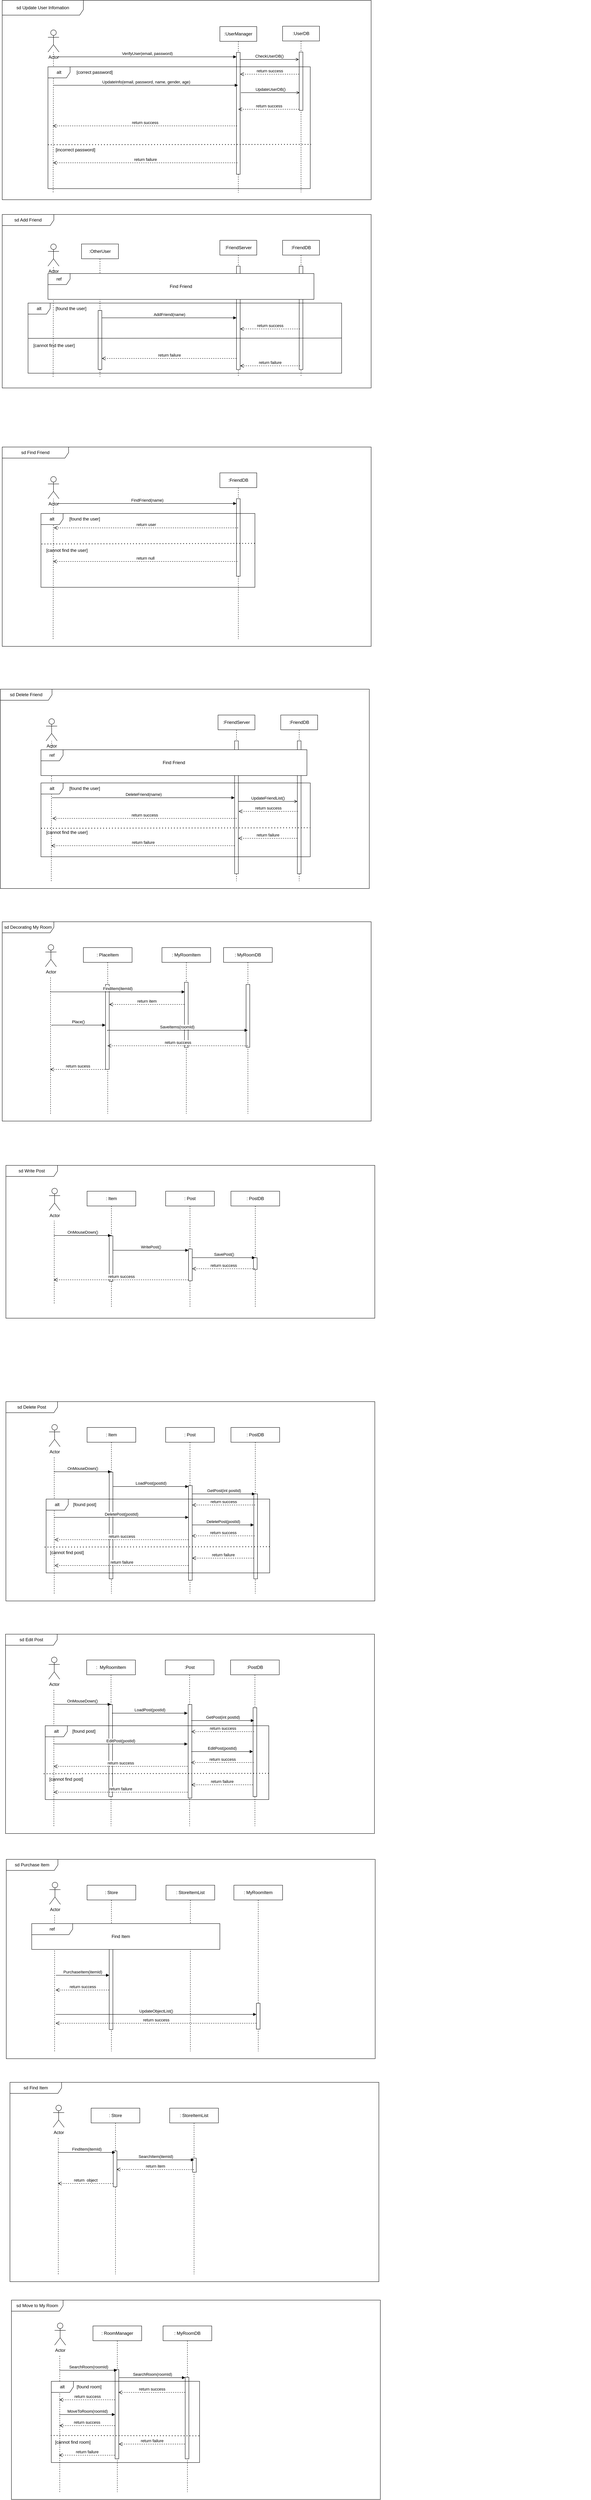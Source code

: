 <mxfile version="21.1.2" type="github">
  <diagram id="C5RBs43oDa-KdzZeNtuy" name="Page-1">
    <mxGraphModel dx="1195" dy="1799" grid="1" gridSize="10" guides="1" tooltips="1" connect="1" arrows="1" fold="1" page="1" pageScale="1" pageWidth="827" pageHeight="1169" math="0" shadow="0">
      <root>
        <mxCell id="WIyWlLk6GJQsqaUBKTNV-0" />
        <mxCell id="WIyWlLk6GJQsqaUBKTNV-1" parent="WIyWlLk6GJQsqaUBKTNV-0" />
        <mxCell id="U-Zn1JElJ_j373spM2wp-0" value=":FriendServer" style="shape=umlLifeline;perimeter=lifelinePerimeter;whiteSpace=wrap;html=1;container=0;dropTarget=0;collapsible=0;recursiveResize=0;outlineConnect=0;portConstraint=eastwest;newEdgeStyle={&quot;edgeStyle&quot;:&quot;elbowEdgeStyle&quot;,&quot;elbow&quot;:&quot;vertical&quot;,&quot;curved&quot;:0,&quot;rounded&quot;:0};" parent="WIyWlLk6GJQsqaUBKTNV-1" vertex="1">
          <mxGeometry x="625" y="-420" width="100" height="370" as="geometry" />
        </mxCell>
        <mxCell id="U-Zn1JElJ_j373spM2wp-1" value="" style="html=1;points=[];perimeter=orthogonalPerimeter;outlineConnect=0;targetShapes=umlLifeline;portConstraint=eastwest;newEdgeStyle={&quot;edgeStyle&quot;:&quot;elbowEdgeStyle&quot;,&quot;elbow&quot;:&quot;vertical&quot;,&quot;curved&quot;:0,&quot;rounded&quot;:0};" parent="U-Zn1JElJ_j373spM2wp-0" vertex="1">
          <mxGeometry x="45" y="70" width="10" height="280" as="geometry" />
        </mxCell>
        <mxCell id="U-Zn1JElJ_j373spM2wp-4" value="Actor" style="shape=umlActor;verticalLabelPosition=bottom;verticalAlign=top;html=1;outlineConnect=0;" parent="WIyWlLk6GJQsqaUBKTNV-1" vertex="1">
          <mxGeometry x="159" y="-410" width="30" height="60" as="geometry" />
        </mxCell>
        <mxCell id="U-Zn1JElJ_j373spM2wp-6" value="" style="endArrow=none;dashed=1;html=1;rounded=0;" parent="WIyWlLk6GJQsqaUBKTNV-1" target="U-Zn1JElJ_j373spM2wp-4" edge="1">
          <mxGeometry width="50" height="50" relative="1" as="geometry">
            <mxPoint x="173" y="-50" as="sourcePoint" />
            <mxPoint x="172.066" y="-300" as="targetPoint" />
          </mxGeometry>
        </mxCell>
        <mxCell id="U-Zn1JElJ_j373spM2wp-7" value="AddFriend(name)" style="html=1;verticalAlign=bottom;endArrow=block;edgeStyle=elbowEdgeStyle;elbow=vertical;curved=0;rounded=0;" parent="WIyWlLk6GJQsqaUBKTNV-1" source="U-Zn1JElJ_j373spM2wp-9" edge="1">
          <mxGeometry relative="1" as="geometry">
            <mxPoint x="310" y="-91" as="sourcePoint" />
            <Array as="points">
              <mxPoint x="400" y="-210" />
            </Array>
            <mxPoint x="670" y="-210" as="targetPoint" />
            <mxPoint as="offset" />
          </mxGeometry>
        </mxCell>
        <mxCell id="U-Zn1JElJ_j373spM2wp-8" value=":OtherUser" style="shape=umlLifeline;perimeter=lifelinePerimeter;whiteSpace=wrap;html=1;container=0;dropTarget=0;collapsible=0;recursiveResize=0;outlineConnect=0;portConstraint=eastwest;newEdgeStyle={&quot;edgeStyle&quot;:&quot;elbowEdgeStyle&quot;,&quot;elbow&quot;:&quot;vertical&quot;,&quot;curved&quot;:0,&quot;rounded&quot;:0};" parent="WIyWlLk6GJQsqaUBKTNV-1" vertex="1">
          <mxGeometry x="250" y="-410" width="100" height="360" as="geometry" />
        </mxCell>
        <mxCell id="U-Zn1JElJ_j373spM2wp-9" value="" style="html=1;points=[];perimeter=orthogonalPerimeter;outlineConnect=0;targetShapes=umlLifeline;portConstraint=eastwest;newEdgeStyle={&quot;edgeStyle&quot;:&quot;elbowEdgeStyle&quot;,&quot;elbow&quot;:&quot;vertical&quot;,&quot;curved&quot;:0,&quot;rounded&quot;:0};" parent="U-Zn1JElJ_j373spM2wp-8" vertex="1">
          <mxGeometry x="45" y="180" width="10" height="160" as="geometry" />
        </mxCell>
        <mxCell id="U-Zn1JElJ_j373spM2wp-10" value=":FriendDB" style="shape=umlLifeline;perimeter=lifelinePerimeter;whiteSpace=wrap;html=1;container=0;dropTarget=0;collapsible=0;recursiveResize=0;outlineConnect=0;portConstraint=eastwest;newEdgeStyle={&quot;edgeStyle&quot;:&quot;elbowEdgeStyle&quot;,&quot;elbow&quot;:&quot;vertical&quot;,&quot;curved&quot;:0,&quot;rounded&quot;:0};" parent="WIyWlLk6GJQsqaUBKTNV-1" vertex="1">
          <mxGeometry x="795" y="-420" width="100" height="370" as="geometry" />
        </mxCell>
        <mxCell id="U-Zn1JElJ_j373spM2wp-11" value="" style="html=1;points=[];perimeter=orthogonalPerimeter;outlineConnect=0;targetShapes=umlLifeline;portConstraint=eastwest;newEdgeStyle={&quot;edgeStyle&quot;:&quot;elbowEdgeStyle&quot;,&quot;elbow&quot;:&quot;vertical&quot;,&quot;curved&quot;:0,&quot;rounded&quot;:0};" parent="U-Zn1JElJ_j373spM2wp-10" vertex="1">
          <mxGeometry x="45" y="70" width="10" height="280" as="geometry" />
        </mxCell>
        <mxCell id="U-Zn1JElJ_j373spM2wp-14" value="Actor" style="shape=umlActor;verticalLabelPosition=bottom;verticalAlign=top;html=1;outlineConnect=0;" parent="WIyWlLk6GJQsqaUBKTNV-1" vertex="1">
          <mxGeometry x="152" y="1488" width="30" height="60" as="geometry" />
        </mxCell>
        <mxCell id="U-Zn1JElJ_j373spM2wp-15" value="" style="endArrow=none;dashed=1;html=1;rounded=0;" parent="WIyWlLk6GJQsqaUBKTNV-1" edge="1">
          <mxGeometry width="50" height="50" relative="1" as="geometry">
            <mxPoint x="166" y="1946" as="sourcePoint" />
            <mxPoint x="166" y="1576" as="targetPoint" />
          </mxGeometry>
        </mxCell>
        <mxCell id="U-Zn1JElJ_j373spM2wp-16" value=": MyRoomItem" style="shape=umlLifeline;perimeter=lifelinePerimeter;whiteSpace=wrap;html=1;container=0;dropTarget=0;collapsible=0;recursiveResize=0;outlineConnect=0;portConstraint=eastwest;newEdgeStyle={&quot;edgeStyle&quot;:&quot;elbowEdgeStyle&quot;,&quot;elbow&quot;:&quot;vertical&quot;,&quot;curved&quot;:0,&quot;rounded&quot;:0};" parent="WIyWlLk6GJQsqaUBKTNV-1" vertex="1">
          <mxGeometry x="468" y="1496" width="132" height="450" as="geometry" />
        </mxCell>
        <mxCell id="U-Zn1JElJ_j373spM2wp-17" value="" style="text;strokeColor=none;fillColor=none;align=left;verticalAlign=middle;spacingTop=-1;spacingLeft=4;spacingRight=4;rotatable=0;labelPosition=right;points=[];portConstraint=eastwest;" parent="WIyWlLk6GJQsqaUBKTNV-1" vertex="1">
          <mxGeometry x="405" y="70" width="190" height="14" as="geometry" />
        </mxCell>
        <mxCell id="U-Zn1JElJ_j373spM2wp-18" value="sd Add Friend" style="shape=umlFrame;whiteSpace=wrap;html=1;pointerEvents=0;width=140;height=30;" parent="WIyWlLk6GJQsqaUBKTNV-1" vertex="1">
          <mxGeometry x="35" y="-490" width="1000" height="470" as="geometry" />
        </mxCell>
        <mxCell id="U-Zn1JElJ_j373spM2wp-19" value="alt" style="shape=umlFrame;whiteSpace=wrap;html=1;pointerEvents=0;" parent="WIyWlLk6GJQsqaUBKTNV-1" vertex="1">
          <mxGeometry x="105" y="-250" width="850" height="190" as="geometry" />
        </mxCell>
        <mxCell id="U-Zn1JElJ_j373spM2wp-20" value="" style="endArrow=none;html=1;rounded=0;exitX=0.001;exitY=0.503;exitDx=0;exitDy=0;exitPerimeter=0;entryX=1;entryY=0.499;entryDx=0;entryDy=0;entryPerimeter=0;" parent="WIyWlLk6GJQsqaUBKTNV-1" source="U-Zn1JElJ_j373spM2wp-19" target="U-Zn1JElJ_j373spM2wp-19" edge="1">
          <mxGeometry width="50" height="50" relative="1" as="geometry">
            <mxPoint x="495" y="-130" as="sourcePoint" />
            <mxPoint x="545" y="-180" as="targetPoint" />
          </mxGeometry>
        </mxCell>
        <mxCell id="U-Zn1JElJ_j373spM2wp-21" value="sd Decorating My Room" style="shape=umlFrame;whiteSpace=wrap;html=1;pointerEvents=0;width=140;height=30;" parent="WIyWlLk6GJQsqaUBKTNV-1" vertex="1">
          <mxGeometry x="35" y="1426" width="1000" height="540" as="geometry" />
        </mxCell>
        <mxCell id="U-Zn1JElJ_j373spM2wp-22" value=": PlaceItem" style="shape=umlLifeline;perimeter=lifelinePerimeter;whiteSpace=wrap;html=1;container=0;dropTarget=0;collapsible=0;recursiveResize=0;outlineConnect=0;portConstraint=eastwest;newEdgeStyle={&quot;edgeStyle&quot;:&quot;elbowEdgeStyle&quot;,&quot;elbow&quot;:&quot;vertical&quot;,&quot;curved&quot;:0,&quot;rounded&quot;:0};" parent="WIyWlLk6GJQsqaUBKTNV-1" vertex="1">
          <mxGeometry x="255" y="1496" width="132" height="450" as="geometry" />
        </mxCell>
        <mxCell id="U-Zn1JElJ_j373spM2wp-23" value="" style="html=1;points=[];perimeter=orthogonalPerimeter;outlineConnect=0;targetShapes=umlLifeline;portConstraint=eastwest;newEdgeStyle={&quot;edgeStyle&quot;:&quot;elbowEdgeStyle&quot;,&quot;elbow&quot;:&quot;vertical&quot;,&quot;curved&quot;:0,&quot;rounded&quot;:0};" parent="U-Zn1JElJ_j373spM2wp-22" vertex="1">
          <mxGeometry x="60" y="100" width="10" height="230" as="geometry" />
        </mxCell>
        <mxCell id="U-Zn1JElJ_j373spM2wp-24" value="FindItem(itemId)" style="html=1;verticalAlign=bottom;endArrow=block;edgeStyle=elbowEdgeStyle;elbow=vertical;curved=0;rounded=0;entryX=0.1;entryY=0.147;entryDx=0;entryDy=0;entryPerimeter=0;" parent="WIyWlLk6GJQsqaUBKTNV-1" target="U-Zn1JElJ_j373spM2wp-77" edge="1">
          <mxGeometry x="0.001" relative="1" as="geometry">
            <mxPoint x="165" y="1616" as="sourcePoint" />
            <Array as="points">
              <mxPoint x="360" y="1616" />
            </Array>
            <mxPoint x="650" y="1616" as="targetPoint" />
            <mxPoint as="offset" />
          </mxGeometry>
        </mxCell>
        <mxCell id="U-Zn1JElJ_j373spM2wp-25" value=": MyRoomDB" style="shape=umlLifeline;perimeter=lifelinePerimeter;whiteSpace=wrap;html=1;container=0;dropTarget=0;collapsible=0;recursiveResize=0;outlineConnect=0;portConstraint=eastwest;newEdgeStyle={&quot;edgeStyle&quot;:&quot;elbowEdgeStyle&quot;,&quot;elbow&quot;:&quot;vertical&quot;,&quot;curved&quot;:0,&quot;rounded&quot;:0};" parent="WIyWlLk6GJQsqaUBKTNV-1" vertex="1">
          <mxGeometry x="635" y="1496" width="132" height="450" as="geometry" />
        </mxCell>
        <mxCell id="U-Zn1JElJ_j373spM2wp-26" value="" style="html=1;points=[];perimeter=orthogonalPerimeter;outlineConnect=0;targetShapes=umlLifeline;portConstraint=eastwest;newEdgeStyle={&quot;edgeStyle&quot;:&quot;elbowEdgeStyle&quot;,&quot;elbow&quot;:&quot;vertical&quot;,&quot;curved&quot;:0,&quot;rounded&quot;:0};" parent="U-Zn1JElJ_j373spM2wp-25" vertex="1">
          <mxGeometry x="61" y="100" width="10" height="170" as="geometry" />
        </mxCell>
        <mxCell id="U-Zn1JElJ_j373spM2wp-27" value="Place()" style="html=1;verticalAlign=bottom;endArrow=block;edgeStyle=elbowEdgeStyle;elbow=vertical;curved=0;rounded=0;" parent="WIyWlLk6GJQsqaUBKTNV-1" edge="1">
          <mxGeometry x="0.0" relative="1" as="geometry">
            <mxPoint x="169.504" y="1708" as="sourcePoint" />
            <Array as="points">
              <mxPoint x="474.18" y="1706" />
              <mxPoint x="453.18" y="1688" />
            </Array>
            <mxPoint x="315" y="1706" as="targetPoint" />
            <mxPoint as="offset" />
          </mxGeometry>
        </mxCell>
        <mxCell id="U-Zn1JElJ_j373spM2wp-28" value="return sucess" style="html=1;verticalAlign=bottom;endArrow=open;dashed=1;endSize=8;edgeStyle=elbowEdgeStyle;elbow=vertical;curved=0;rounded=0;" parent="WIyWlLk6GJQsqaUBKTNV-1" edge="1">
          <mxGeometry relative="1" as="geometry">
            <mxPoint x="165" y="1826.24" as="targetPoint" />
            <Array as="points" />
            <mxPoint x="315" y="1826.12" as="sourcePoint" />
          </mxGeometry>
        </mxCell>
        <mxCell id="U-Zn1JElJ_j373spM2wp-29" value="Actor" style="shape=umlActor;verticalLabelPosition=bottom;verticalAlign=top;html=1;outlineConnect=0;" parent="WIyWlLk6GJQsqaUBKTNV-1" vertex="1">
          <mxGeometry x="163" y="4028" width="30" height="60" as="geometry" />
        </mxCell>
        <mxCell id="U-Zn1JElJ_j373spM2wp-30" value="" style="endArrow=none;dashed=1;html=1;rounded=0;" parent="WIyWlLk6GJQsqaUBKTNV-1" edge="1">
          <mxGeometry width="50" height="50" relative="1" as="geometry">
            <mxPoint x="177" y="4486" as="sourcePoint" />
            <mxPoint x="177" y="4116" as="targetPoint" />
          </mxGeometry>
        </mxCell>
        <mxCell id="U-Zn1JElJ_j373spM2wp-31" value=": StoreItemList" style="shape=umlLifeline;perimeter=lifelinePerimeter;whiteSpace=wrap;html=1;container=0;dropTarget=0;collapsible=0;recursiveResize=0;outlineConnect=0;portConstraint=eastwest;newEdgeStyle={&quot;edgeStyle&quot;:&quot;elbowEdgeStyle&quot;,&quot;elbow&quot;:&quot;vertical&quot;,&quot;curved&quot;:0,&quot;rounded&quot;:0};" parent="WIyWlLk6GJQsqaUBKTNV-1" vertex="1">
          <mxGeometry x="479" y="4036" width="132" height="450" as="geometry" />
        </mxCell>
        <mxCell id="U-Zn1JElJ_j373spM2wp-32" value="sd Purchase Item" style="shape=umlFrame;whiteSpace=wrap;html=1;pointerEvents=0;width=140;height=30;" parent="WIyWlLk6GJQsqaUBKTNV-1" vertex="1">
          <mxGeometry x="46" y="3966" width="1000" height="540" as="geometry" />
        </mxCell>
        <mxCell id="U-Zn1JElJ_j373spM2wp-33" value=": Store" style="shape=umlLifeline;perimeter=lifelinePerimeter;whiteSpace=wrap;html=1;container=0;dropTarget=0;collapsible=0;recursiveResize=0;outlineConnect=0;portConstraint=eastwest;newEdgeStyle={&quot;edgeStyle&quot;:&quot;elbowEdgeStyle&quot;,&quot;elbow&quot;:&quot;vertical&quot;,&quot;curved&quot;:0,&quot;rounded&quot;:0};" parent="WIyWlLk6GJQsqaUBKTNV-1" vertex="1">
          <mxGeometry x="265" y="4036" width="132" height="450" as="geometry" />
        </mxCell>
        <mxCell id="U-Zn1JElJ_j373spM2wp-34" value="" style="html=1;points=[];perimeter=orthogonalPerimeter;outlineConnect=0;targetShapes=umlLifeline;portConstraint=eastwest;newEdgeStyle={&quot;edgeStyle&quot;:&quot;elbowEdgeStyle&quot;,&quot;elbow&quot;:&quot;vertical&quot;,&quot;curved&quot;:0,&quot;rounded&quot;:0};" parent="U-Zn1JElJ_j373spM2wp-33" vertex="1">
          <mxGeometry x="60" y="122" width="10" height="269" as="geometry" />
        </mxCell>
        <mxCell id="U-Zn1JElJ_j373spM2wp-37" value="PurchaseItem(itemId)" style="html=1;verticalAlign=bottom;endArrow=block;edgeStyle=elbowEdgeStyle;elbow=vertical;curved=0;rounded=0;" parent="WIyWlLk6GJQsqaUBKTNV-1" edge="1" target="U-Zn1JElJ_j373spM2wp-34">
          <mxGeometry x="0.006" relative="1" as="geometry">
            <mxPoint x="180.504" y="4280" as="sourcePoint" />
            <Array as="points" />
            <mxPoint x="326" y="4278" as="targetPoint" />
            <mxPoint as="offset" />
          </mxGeometry>
        </mxCell>
        <mxCell id="U-Zn1JElJ_j373spM2wp-39" value="Actor" style="shape=umlActor;verticalLabelPosition=bottom;verticalAlign=top;html=1;outlineConnect=0;" parent="WIyWlLk6GJQsqaUBKTNV-1" vertex="1">
          <mxGeometry x="177" y="5222" width="30" height="60" as="geometry" />
        </mxCell>
        <mxCell id="U-Zn1JElJ_j373spM2wp-40" value="" style="endArrow=none;dashed=1;html=1;rounded=0;" parent="WIyWlLk6GJQsqaUBKTNV-1" edge="1">
          <mxGeometry width="50" height="50" relative="1" as="geometry">
            <mxPoint x="191" y="5680" as="sourcePoint" />
            <mxPoint x="191" y="5310" as="targetPoint" />
          </mxGeometry>
        </mxCell>
        <mxCell id="U-Zn1JElJ_j373spM2wp-41" value="return success" style="html=1;verticalAlign=bottom;endArrow=open;dashed=1;endSize=8;edgeStyle=elbowEdgeStyle;elbow=vertical;curved=0;rounded=0;" parent="WIyWlLk6GJQsqaUBKTNV-1" source="U-Zn1JElJ_j373spM2wp-73" edge="1">
          <mxGeometry relative="1" as="geometry">
            <mxPoint x="350" y="5410" as="targetPoint" />
            <Array as="points">
              <mxPoint x="390" y="5410" />
            </Array>
            <mxPoint x="558.5" y="5396.471" as="sourcePoint" />
          </mxGeometry>
        </mxCell>
        <mxCell id="U-Zn1JElJ_j373spM2wp-42" value="sd Move to My Room" style="shape=umlFrame;whiteSpace=wrap;html=1;pointerEvents=0;width=140;height=30;" parent="WIyWlLk6GJQsqaUBKTNV-1" vertex="1">
          <mxGeometry x="60" y="5160" width="1000" height="540" as="geometry" />
        </mxCell>
        <mxCell id="U-Zn1JElJ_j373spM2wp-43" value=": RoomManager" style="shape=umlLifeline;perimeter=lifelinePerimeter;whiteSpace=wrap;html=1;container=0;dropTarget=0;collapsible=0;recursiveResize=0;outlineConnect=0;portConstraint=eastwest;newEdgeStyle={&quot;edgeStyle&quot;:&quot;elbowEdgeStyle&quot;,&quot;elbow&quot;:&quot;vertical&quot;,&quot;curved&quot;:0,&quot;rounded&quot;:0};" parent="WIyWlLk6GJQsqaUBKTNV-1" vertex="1">
          <mxGeometry x="281" y="5230" width="132" height="450" as="geometry" />
        </mxCell>
        <mxCell id="U-Zn1JElJ_j373spM2wp-44" value="" style="html=1;points=[];perimeter=orthogonalPerimeter;outlineConnect=0;targetShapes=umlLifeline;portConstraint=eastwest;newEdgeStyle={&quot;edgeStyle&quot;:&quot;elbowEdgeStyle&quot;,&quot;elbow&quot;:&quot;vertical&quot;,&quot;curved&quot;:0,&quot;rounded&quot;:0};" parent="U-Zn1JElJ_j373spM2wp-43" vertex="1">
          <mxGeometry x="60" y="118" width="10" height="242" as="geometry" />
        </mxCell>
        <mxCell id="U-Zn1JElJ_j373spM2wp-45" value="SearchRoom(roomId)" style="html=1;verticalAlign=bottom;endArrow=block;edgeStyle=elbowEdgeStyle;elbow=vertical;curved=0;rounded=0;" parent="WIyWlLk6GJQsqaUBKTNV-1" target="U-Zn1JElJ_j373spM2wp-73" edge="1">
          <mxGeometry relative="1" as="geometry">
            <mxPoint x="352" y="5370" as="sourcePoint" />
            <Array as="points">
              <mxPoint x="537" y="5370" />
            </Array>
            <mxPoint x="560" y="5370" as="targetPoint" />
            <mxPoint as="offset" />
          </mxGeometry>
        </mxCell>
        <mxCell id="U-Zn1JElJ_j373spM2wp-46" value="SearchRoom(roomId)" style="html=1;verticalAlign=bottom;endArrow=block;edgeStyle=elbowEdgeStyle;elbow=vertical;curved=0;rounded=0;" parent="WIyWlLk6GJQsqaUBKTNV-1" target="U-Zn1JElJ_j373spM2wp-43" edge="1">
          <mxGeometry x="0.005" relative="1" as="geometry">
            <mxPoint x="190" y="5350" as="sourcePoint" />
            <Array as="points">
              <mxPoint x="385" y="5350" />
            </Array>
            <mxPoint x="675" y="5350" as="targetPoint" />
            <mxPoint as="offset" />
          </mxGeometry>
        </mxCell>
        <mxCell id="U-Zn1JElJ_j373spM2wp-48" value="return success&lt;span style=&quot;white-space: pre;&quot;&gt;	&lt;/span&gt;" style="html=1;verticalAlign=bottom;endArrow=open;dashed=1;endSize=8;edgeStyle=elbowEdgeStyle;elbow=vertical;curved=0;rounded=0;" parent="WIyWlLk6GJQsqaUBKTNV-1" source="U-Zn1JElJ_j373spM2wp-44" edge="1">
          <mxGeometry relative="1" as="geometry">
            <mxPoint x="190" y="5500" as="targetPoint" />
            <Array as="points" />
            <mxPoint x="338" y="5490" as="sourcePoint" />
          </mxGeometry>
        </mxCell>
        <mxCell id="U-Zn1JElJ_j373spM2wp-49" value=":FriendServer" style="shape=umlLifeline;perimeter=lifelinePerimeter;whiteSpace=wrap;html=1;container=0;dropTarget=0;collapsible=0;recursiveResize=0;outlineConnect=0;portConstraint=eastwest;newEdgeStyle={&quot;edgeStyle&quot;:&quot;elbowEdgeStyle&quot;,&quot;elbow&quot;:&quot;vertical&quot;,&quot;curved&quot;:0,&quot;rounded&quot;:0};" parent="WIyWlLk6GJQsqaUBKTNV-1" vertex="1">
          <mxGeometry x="620" y="866" width="100" height="450" as="geometry" />
        </mxCell>
        <mxCell id="U-Zn1JElJ_j373spM2wp-50" value="" style="html=1;points=[];perimeter=orthogonalPerimeter;outlineConnect=0;targetShapes=umlLifeline;portConstraint=eastwest;newEdgeStyle={&quot;edgeStyle&quot;:&quot;elbowEdgeStyle&quot;,&quot;elbow&quot;:&quot;vertical&quot;,&quot;curved&quot;:0,&quot;rounded&quot;:0};" parent="U-Zn1JElJ_j373spM2wp-49" vertex="1">
          <mxGeometry x="45" y="70" width="10" height="360" as="geometry" />
        </mxCell>
        <mxCell id="U-Zn1JElJ_j373spM2wp-51" value="DeleteFriend(name)" style="html=1;verticalAlign=bottom;endArrow=block;edgeStyle=elbowEdgeStyle;elbow=vertical;curved=0;rounded=0;" parent="WIyWlLk6GJQsqaUBKTNV-1" edge="1" target="U-Zn1JElJ_j373spM2wp-50">
          <mxGeometry relative="1" as="geometry">
            <mxPoint x="170" y="1090" as="sourcePoint" />
            <Array as="points">
              <mxPoint x="380" y="1090" />
            </Array>
            <mxPoint x="666" y="1080" as="targetPoint" />
          </mxGeometry>
        </mxCell>
        <mxCell id="U-Zn1JElJ_j373spM2wp-52" value="Actor" style="shape=umlActor;verticalLabelPosition=bottom;verticalAlign=top;html=1;outlineConnect=0;" parent="WIyWlLk6GJQsqaUBKTNV-1" vertex="1">
          <mxGeometry x="154" y="876" width="30" height="60" as="geometry" />
        </mxCell>
        <mxCell id="U-Zn1JElJ_j373spM2wp-53" value="" style="endArrow=none;dashed=1;html=1;rounded=0;" parent="WIyWlLk6GJQsqaUBKTNV-1" target="U-Zn1JElJ_j373spM2wp-52" edge="1">
          <mxGeometry width="50" height="50" relative="1" as="geometry">
            <mxPoint x="168" y="1316" as="sourcePoint" />
            <mxPoint x="167.066" y="986" as="targetPoint" />
          </mxGeometry>
        </mxCell>
        <mxCell id="U-Zn1JElJ_j373spM2wp-54" value="return failure" style="html=1;verticalAlign=bottom;endArrow=open;dashed=1;endSize=8;edgeStyle=elbowEdgeStyle;elbow=vertical;curved=0;rounded=0;" parent="WIyWlLk6GJQsqaUBKTNV-1" edge="1" source="U-Zn1JElJ_j373spM2wp-50">
          <mxGeometry x="0.001" relative="1" as="geometry">
            <mxPoint x="168" y="1220" as="targetPoint" />
            <Array as="points">
              <mxPoint x="373" y="1220" />
            </Array>
            <mxPoint x="667.5" y="1196" as="sourcePoint" />
            <mxPoint as="offset" />
          </mxGeometry>
        </mxCell>
        <mxCell id="U-Zn1JElJ_j373spM2wp-55" value=":FriendDB" style="shape=umlLifeline;perimeter=lifelinePerimeter;whiteSpace=wrap;html=1;container=0;dropTarget=0;collapsible=0;recursiveResize=0;outlineConnect=0;portConstraint=eastwest;newEdgeStyle={&quot;edgeStyle&quot;:&quot;elbowEdgeStyle&quot;,&quot;elbow&quot;:&quot;vertical&quot;,&quot;curved&quot;:0,&quot;rounded&quot;:0};" parent="WIyWlLk6GJQsqaUBKTNV-1" vertex="1">
          <mxGeometry x="790" y="866" width="100" height="450" as="geometry" />
        </mxCell>
        <mxCell id="U-Zn1JElJ_j373spM2wp-56" value="" style="html=1;points=[];perimeter=orthogonalPerimeter;outlineConnect=0;targetShapes=umlLifeline;portConstraint=eastwest;newEdgeStyle={&quot;edgeStyle&quot;:&quot;elbowEdgeStyle&quot;,&quot;elbow&quot;:&quot;vertical&quot;,&quot;curved&quot;:0,&quot;rounded&quot;:0};" parent="U-Zn1JElJ_j373spM2wp-55" vertex="1">
          <mxGeometry x="45" y="70" width="10" height="360" as="geometry" />
        </mxCell>
        <mxCell id="U-Zn1JElJ_j373spM2wp-57" value="UpdateFriendList()" style="html=1;verticalAlign=bottom;endArrow=open;edgeStyle=elbowEdgeStyle;elbow=vertical;curved=0;rounded=0;endFill=0;" parent="WIyWlLk6GJQsqaUBKTNV-1" target="U-Zn1JElJ_j373spM2wp-56" edge="1">
          <mxGeometry relative="1" as="geometry">
            <mxPoint x="675" y="1100" as="sourcePoint" />
            <Array as="points">
              <mxPoint x="750" y="1100" />
            </Array>
            <mxPoint x="836.0" y="1176.862" as="targetPoint" />
          </mxGeometry>
        </mxCell>
        <mxCell id="U-Zn1JElJ_j373spM2wp-58" value="" style="text;strokeColor=none;fillColor=none;align=left;verticalAlign=middle;spacingTop=-1;spacingLeft=4;spacingRight=4;rotatable=0;labelPosition=right;points=[];portConstraint=eastwest;" parent="WIyWlLk6GJQsqaUBKTNV-1" vertex="1">
          <mxGeometry x="400" y="1356" width="190" height="14" as="geometry" />
        </mxCell>
        <mxCell id="U-Zn1JElJ_j373spM2wp-59" value="sd Delete Friend" style="shape=umlFrame;whiteSpace=wrap;html=1;pointerEvents=0;width=140;height=30;" parent="WIyWlLk6GJQsqaUBKTNV-1" vertex="1">
          <mxGeometry x="30" y="796" width="1000" height="540" as="geometry" />
        </mxCell>
        <mxCell id="U-Zn1JElJ_j373spM2wp-60" value="return success" style="html=1;verticalAlign=bottom;endArrow=open;dashed=1;endSize=8;edgeStyle=elbowEdgeStyle;elbow=vertical;curved=0;rounded=0;" parent="WIyWlLk6GJQsqaUBKTNV-1" edge="1">
          <mxGeometry relative="1" as="geometry">
            <mxPoint x="171" y="1146" as="targetPoint" />
            <Array as="points">
              <mxPoint x="376" y="1146" />
            </Array>
            <mxPoint x="670.5" y="1146" as="sourcePoint" />
          </mxGeometry>
        </mxCell>
        <mxCell id="U-Zn1JElJ_j373spM2wp-62" value="return success" style="html=1;verticalAlign=bottom;endArrow=open;dashed=1;endSize=8;edgeStyle=elbowEdgeStyle;elbow=vertical;curved=0;rounded=0;" parent="WIyWlLk6GJQsqaUBKTNV-1" edge="1">
          <mxGeometry relative="1" as="geometry">
            <mxPoint x="676.0" y="1127" as="targetPoint" />
            <Array as="points">
              <mxPoint x="751" y="1127" />
            </Array>
            <mxPoint x="836.0" y="1127" as="sourcePoint" />
          </mxGeometry>
        </mxCell>
        <mxCell id="U-Zn1JElJ_j373spM2wp-63" value=": MyRoomItem" style="shape=umlLifeline;perimeter=lifelinePerimeter;whiteSpace=wrap;html=1;container=0;dropTarget=0;collapsible=0;recursiveResize=0;outlineConnect=0;portConstraint=eastwest;newEdgeStyle={&quot;edgeStyle&quot;:&quot;elbowEdgeStyle&quot;,&quot;elbow&quot;:&quot;vertical&quot;,&quot;curved&quot;:0,&quot;rounded&quot;:0};" parent="WIyWlLk6GJQsqaUBKTNV-1" vertex="1">
          <mxGeometry x="663" y="4036" width="132" height="450" as="geometry" />
        </mxCell>
        <mxCell id="U-Zn1JElJ_j373spM2wp-64" value="" style="html=1;points=[];perimeter=orthogonalPerimeter;outlineConnect=0;targetShapes=umlLifeline;portConstraint=eastwest;newEdgeStyle={&quot;edgeStyle&quot;:&quot;elbowEdgeStyle&quot;,&quot;elbow&quot;:&quot;vertical&quot;,&quot;curved&quot;:0,&quot;rounded&quot;:0};" parent="U-Zn1JElJ_j373spM2wp-63" vertex="1">
          <mxGeometry x="61" y="320" width="10" height="70" as="geometry" />
        </mxCell>
        <mxCell id="U-Zn1JElJ_j373spM2wp-65" value="Actor" style="shape=umlActor;verticalLabelPosition=bottom;verticalAlign=top;html=1;outlineConnect=0;" parent="WIyWlLk6GJQsqaUBKTNV-1" vertex="1">
          <mxGeometry x="162" y="2148" width="30" height="60" as="geometry" />
        </mxCell>
        <mxCell id="U-Zn1JElJ_j373spM2wp-66" value="" style="endArrow=none;dashed=1;html=1;rounded=0;" parent="WIyWlLk6GJQsqaUBKTNV-1" edge="1">
          <mxGeometry width="50" height="50" relative="1" as="geometry">
            <mxPoint x="176" y="2460" as="sourcePoint" />
            <mxPoint x="176" y="2236" as="targetPoint" />
          </mxGeometry>
        </mxCell>
        <mxCell id="U-Zn1JElJ_j373spM2wp-67" value=": Post" style="shape=umlLifeline;perimeter=lifelinePerimeter;whiteSpace=wrap;html=1;container=0;dropTarget=0;collapsible=0;recursiveResize=0;outlineConnect=0;portConstraint=eastwest;newEdgeStyle={&quot;edgeStyle&quot;:&quot;elbowEdgeStyle&quot;,&quot;elbow&quot;:&quot;vertical&quot;,&quot;curved&quot;:0,&quot;rounded&quot;:0};" parent="WIyWlLk6GJQsqaUBKTNV-1" vertex="1">
          <mxGeometry x="478" y="2156" width="132" height="314" as="geometry" />
        </mxCell>
        <mxCell id="U-Zn1JElJ_j373spM2wp-68" value="sd Write Post" style="shape=umlFrame;whiteSpace=wrap;html=1;pointerEvents=0;width=140;height=30;" parent="WIyWlLk6GJQsqaUBKTNV-1" vertex="1">
          <mxGeometry x="45" y="2086" width="1000" height="414" as="geometry" />
        </mxCell>
        <mxCell id="U-Zn1JElJ_j373spM2wp-69" value=": Item" style="shape=umlLifeline;perimeter=lifelinePerimeter;whiteSpace=wrap;html=1;container=0;dropTarget=0;collapsible=0;recursiveResize=0;outlineConnect=0;portConstraint=eastwest;newEdgeStyle={&quot;edgeStyle&quot;:&quot;elbowEdgeStyle&quot;,&quot;elbow&quot;:&quot;vertical&quot;,&quot;curved&quot;:0,&quot;rounded&quot;:0};" parent="WIyWlLk6GJQsqaUBKTNV-1" vertex="1">
          <mxGeometry x="265" y="2156" width="132" height="314" as="geometry" />
        </mxCell>
        <mxCell id="U-Zn1JElJ_j373spM2wp-70" value="" style="html=1;points=[];perimeter=orthogonalPerimeter;outlineConnect=0;targetShapes=umlLifeline;portConstraint=eastwest;newEdgeStyle={&quot;edgeStyle&quot;:&quot;elbowEdgeStyle&quot;,&quot;elbow&quot;:&quot;vertical&quot;,&quot;curved&quot;:0,&quot;rounded&quot;:0};" parent="U-Zn1JElJ_j373spM2wp-69" vertex="1">
          <mxGeometry x="60" y="121" width="10" height="123" as="geometry" />
        </mxCell>
        <mxCell id="U-Zn1JElJ_j373spM2wp-71" value="OnMouseDown()" style="html=1;verticalAlign=bottom;endArrow=block;edgeStyle=elbowEdgeStyle;elbow=vertical;curved=0;rounded=0;" parent="WIyWlLk6GJQsqaUBKTNV-1" target="U-Zn1JElJ_j373spM2wp-69" edge="1">
          <mxGeometry relative="1" as="geometry">
            <mxPoint x="175" y="2276" as="sourcePoint" />
            <Array as="points">
              <mxPoint x="370" y="2276" />
            </Array>
            <mxPoint x="660" y="2276" as="targetPoint" />
          </mxGeometry>
        </mxCell>
        <mxCell id="U-Zn1JElJ_j373spM2wp-72" value=": MyRoomDB" style="shape=umlLifeline;perimeter=lifelinePerimeter;whiteSpace=wrap;html=1;container=0;dropTarget=0;collapsible=0;recursiveResize=0;outlineConnect=0;portConstraint=eastwest;newEdgeStyle={&quot;edgeStyle&quot;:&quot;elbowEdgeStyle&quot;,&quot;elbow&quot;:&quot;vertical&quot;,&quot;curved&quot;:0,&quot;rounded&quot;:0};" parent="WIyWlLk6GJQsqaUBKTNV-1" vertex="1">
          <mxGeometry x="471" y="5230" width="132" height="450" as="geometry" />
        </mxCell>
        <mxCell id="U-Zn1JElJ_j373spM2wp-73" value="" style="html=1;points=[];perimeter=orthogonalPerimeter;outlineConnect=0;targetShapes=umlLifeline;portConstraint=eastwest;newEdgeStyle={&quot;edgeStyle&quot;:&quot;elbowEdgeStyle&quot;,&quot;elbow&quot;:&quot;vertical&quot;,&quot;curved&quot;:0,&quot;rounded&quot;:0};" parent="U-Zn1JElJ_j373spM2wp-72" vertex="1">
          <mxGeometry x="60" y="139" width="10" height="221" as="geometry" />
        </mxCell>
        <mxCell id="U-Zn1JElJ_j373spM2wp-74" value="return success" style="html=1;verticalAlign=bottom;endArrow=open;dashed=1;endSize=8;edgeStyle=elbowEdgeStyle;elbow=vertical;curved=0;rounded=0;" parent="WIyWlLk6GJQsqaUBKTNV-1" edge="1" source="U-Zn1JElJ_j373spM2wp-44">
          <mxGeometry x="-0.002" relative="1" as="geometry">
            <mxPoint x="190" y="5430" as="targetPoint" />
            <Array as="points">
              <mxPoint x="270" y="5430" />
            </Array>
            <mxPoint x="341" y="5420" as="sourcePoint" />
            <mxPoint as="offset" />
          </mxGeometry>
        </mxCell>
        <mxCell id="U-Zn1JElJ_j373spM2wp-75" value="MoveToRoom(roomId)" style="html=1;verticalAlign=bottom;endArrow=block;edgeStyle=elbowEdgeStyle;elbow=vertical;curved=0;rounded=0;" parent="WIyWlLk6GJQsqaUBKTNV-1" target="U-Zn1JElJ_j373spM2wp-44" edge="1">
          <mxGeometry x="0.009" relative="1" as="geometry">
            <mxPoint x="190" y="5470" as="sourcePoint" />
            <Array as="points">
              <mxPoint x="270" y="5470" />
            </Array>
            <mxPoint x="726.5" y="5460.034" as="targetPoint" />
            <mxPoint as="offset" />
          </mxGeometry>
        </mxCell>
        <mxCell id="U-Zn1JElJ_j373spM2wp-77" value="" style="html=1;points=[];perimeter=orthogonalPerimeter;outlineConnect=0;targetShapes=umlLifeline;portConstraint=eastwest;newEdgeStyle={&quot;edgeStyle&quot;:&quot;elbowEdgeStyle&quot;,&quot;elbow&quot;:&quot;vertical&quot;,&quot;curved&quot;:0,&quot;rounded&quot;:0};" parent="WIyWlLk6GJQsqaUBKTNV-1" vertex="1">
          <mxGeometry x="529" y="1590" width="10" height="176.5" as="geometry" />
        </mxCell>
        <mxCell id="U-Zn1JElJ_j373spM2wp-78" value="SaveItems(roomId)" style="html=1;verticalAlign=bottom;endArrow=block;edgeStyle=elbowEdgeStyle;elbow=vertical;curved=0;rounded=0;" parent="WIyWlLk6GJQsqaUBKTNV-1" edge="1">
          <mxGeometry relative="1" as="geometry">
            <mxPoint x="320.324" y="1722" as="sourcePoint" />
            <Array as="points">
              <mxPoint x="625" y="1720" />
              <mxPoint x="604" y="1702" />
            </Array>
            <mxPoint x="700.5" y="1720" as="targetPoint" />
          </mxGeometry>
        </mxCell>
        <mxCell id="U-Zn1JElJ_j373spM2wp-79" value="return success" style="html=1;verticalAlign=bottom;endArrow=open;dashed=1;endSize=8;edgeStyle=elbowEdgeStyle;elbow=vertical;curved=0;rounded=0;" parent="WIyWlLk6GJQsqaUBKTNV-1" edge="1">
          <mxGeometry relative="1" as="geometry">
            <mxPoint x="320.324" y="1762" as="targetPoint" />
            <Array as="points">
              <mxPoint x="569" y="1762" />
            </Array>
            <mxPoint x="700.5" y="1762.0" as="sourcePoint" />
          </mxGeometry>
        </mxCell>
        <mxCell id="U-Zn1JElJ_j373spM2wp-81" value="return item" style="html=1;verticalAlign=bottom;endArrow=open;dashed=1;endSize=8;edgeStyle=elbowEdgeStyle;elbow=vertical;curved=0;rounded=0;" parent="WIyWlLk6GJQsqaUBKTNV-1" source="U-Zn1JElJ_j373spM2wp-77" edge="1" target="U-Zn1JElJ_j373spM2wp-23">
          <mxGeometry relative="1" as="geometry">
            <mxPoint x="324" y="1676" as="targetPoint" />
            <Array as="points">
              <mxPoint x="420" y="1650" />
            </Array>
            <mxPoint x="569" y="1677" as="sourcePoint" />
          </mxGeometry>
        </mxCell>
        <mxCell id="U-Zn1JElJ_j373spM2wp-82" value="" style="html=1;points=[];perimeter=orthogonalPerimeter;outlineConnect=0;targetShapes=umlLifeline;portConstraint=eastwest;newEdgeStyle={&quot;edgeStyle&quot;:&quot;elbowEdgeStyle&quot;,&quot;elbow&quot;:&quot;vertical&quot;,&quot;curved&quot;:0,&quot;rounded&quot;:0};" parent="WIyWlLk6GJQsqaUBKTNV-1" vertex="1">
          <mxGeometry x="540" y="2312.5" width="10" height="86" as="geometry" />
        </mxCell>
        <mxCell id="U-Zn1JElJ_j373spM2wp-83" value="WritePost()" style="html=1;verticalAlign=bottom;endArrow=block;edgeStyle=elbowEdgeStyle;elbow=vertical;curved=0;rounded=0;" parent="WIyWlLk6GJQsqaUBKTNV-1" target="U-Zn1JElJ_j373spM2wp-82" edge="1" source="U-Zn1JElJ_j373spM2wp-70">
          <mxGeometry relative="1" as="geometry">
            <mxPoint x="175" y="2316" as="sourcePoint" />
            <Array as="points">
              <mxPoint x="450" y="2316" />
            </Array>
            <mxPoint x="383" y="2316" as="targetPoint" />
          </mxGeometry>
        </mxCell>
        <mxCell id="U-Zn1JElJ_j373spM2wp-84" value="return success" style="html=1;verticalAlign=bottom;endArrow=open;dashed=1;endSize=8;edgeStyle=elbowEdgeStyle;elbow=vertical;curved=0;rounded=0;" parent="WIyWlLk6GJQsqaUBKTNV-1" source="U-Zn1JElJ_j373spM2wp-82" edge="1">
          <mxGeometry relative="1" as="geometry">
            <mxPoint x="175" y="2396" as="targetPoint" />
            <Array as="points">
              <mxPoint x="255" y="2396" />
            </Array>
            <mxPoint x="579" y="2337" as="sourcePoint" />
          </mxGeometry>
        </mxCell>
        <mxCell id="U-Zn1JElJ_j373spM2wp-86" value="return success" style="html=1;verticalAlign=bottom;endArrow=open;dashed=1;endSize=8;edgeStyle=elbowEdgeStyle;elbow=vertical;curved=0;rounded=0;" parent="WIyWlLk6GJQsqaUBKTNV-1" edge="1" source="U-Zn1JElJ_j373spM2wp-34">
          <mxGeometry relative="1" as="geometry">
            <mxPoint x="180" y="4320" as="targetPoint" />
            <Array as="points">
              <mxPoint x="240" y="4320" />
            </Array>
            <mxPoint x="711.5" y="4362" as="sourcePoint" />
          </mxGeometry>
        </mxCell>
        <mxCell id="U-Zn1JElJ_j373spM2wp-87" value="UpdateObjectList()" style="html=1;verticalAlign=bottom;endArrow=block;edgeStyle=elbowEdgeStyle;elbow=vertical;curved=0;rounded=0;" parent="WIyWlLk6GJQsqaUBKTNV-1" edge="1" target="U-Zn1JElJ_j373spM2wp-64">
          <mxGeometry relative="1" as="geometry">
            <mxPoint x="180" y="4386" as="sourcePoint" />
            <Array as="points" />
            <mxPoint x="891.5" y="4386" as="targetPoint" />
          </mxGeometry>
        </mxCell>
        <mxCell id="U-Zn1JElJ_j373spM2wp-88" value="return success" style="html=1;verticalAlign=bottom;endArrow=open;dashed=1;endSize=8;edgeStyle=elbowEdgeStyle;elbow=vertical;curved=0;rounded=0;" parent="WIyWlLk6GJQsqaUBKTNV-1" edge="1" source="U-Zn1JElJ_j373spM2wp-64">
          <mxGeometry relative="1" as="geometry">
            <mxPoint x="180" y="4410" as="targetPoint" />
            <Array as="points">
              <mxPoint x="220" y="4410" />
              <mxPoint x="240" y="4410" />
            </Array>
            <mxPoint x="891.5" y="4406" as="sourcePoint" />
          </mxGeometry>
        </mxCell>
        <mxCell id="U-Zn1JElJ_j373spM2wp-90" value=": PostDB" style="shape=umlLifeline;perimeter=lifelinePerimeter;whiteSpace=wrap;html=1;container=0;dropTarget=0;collapsible=0;recursiveResize=0;outlineConnect=0;portConstraint=eastwest;newEdgeStyle={&quot;edgeStyle&quot;:&quot;elbowEdgeStyle&quot;,&quot;elbow&quot;:&quot;vertical&quot;,&quot;curved&quot;:0,&quot;rounded&quot;:0};" parent="WIyWlLk6GJQsqaUBKTNV-1" vertex="1">
          <mxGeometry x="655" y="2156" width="132" height="314" as="geometry" />
        </mxCell>
        <mxCell id="U-Zn1JElJ_j373spM2wp-91" value="" style="html=1;points=[];perimeter=orthogonalPerimeter;outlineConnect=0;targetShapes=umlLifeline;portConstraint=eastwest;newEdgeStyle={&quot;edgeStyle&quot;:&quot;elbowEdgeStyle&quot;,&quot;elbow&quot;:&quot;vertical&quot;,&quot;curved&quot;:0,&quot;rounded&quot;:0};" parent="U-Zn1JElJ_j373spM2wp-90" vertex="1">
          <mxGeometry x="61" y="180" width="10" height="32" as="geometry" />
        </mxCell>
        <mxCell id="U-Zn1JElJ_j373spM2wp-92" value="SavePost()" style="html=1;verticalAlign=bottom;endArrow=block;edgeStyle=elbowEdgeStyle;elbow=vertical;curved=0;rounded=0;" parent="WIyWlLk6GJQsqaUBKTNV-1" source="U-Zn1JElJ_j373spM2wp-82" target="U-Zn1JElJ_j373spM2wp-90" edge="1">
          <mxGeometry relative="1" as="geometry">
            <mxPoint x="555" y="2346" as="sourcePoint" />
            <Array as="points">
              <mxPoint x="585" y="2336" />
              <mxPoint x="663" y="2346" />
            </Array>
            <mxPoint x="643" y="2346" as="targetPoint" />
          </mxGeometry>
        </mxCell>
        <mxCell id="U-Zn1JElJ_j373spM2wp-93" value="return success" style="html=1;verticalAlign=bottom;endArrow=open;dashed=1;endSize=8;edgeStyle=elbowEdgeStyle;elbow=vertical;curved=0;rounded=0;" parent="WIyWlLk6GJQsqaUBKTNV-1" source="U-Zn1JElJ_j373spM2wp-90" target="U-Zn1JElJ_j373spM2wp-82" edge="1">
          <mxGeometry relative="1" as="geometry">
            <mxPoint x="555" y="2366" as="targetPoint" />
            <Array as="points">
              <mxPoint x="635" y="2366" />
            </Array>
            <mxPoint x="924" y="2366" as="sourcePoint" />
          </mxGeometry>
        </mxCell>
        <mxCell id="U-Zn1JElJ_j373spM2wp-94" value="Actor" style="shape=umlActor;verticalLabelPosition=bottom;verticalAlign=top;html=1;outlineConnect=0;" parent="WIyWlLk6GJQsqaUBKTNV-1" vertex="1">
          <mxGeometry x="162" y="2788" width="30" height="60" as="geometry" />
        </mxCell>
        <mxCell id="U-Zn1JElJ_j373spM2wp-95" value="" style="endArrow=none;dashed=1;html=1;rounded=0;" parent="WIyWlLk6GJQsqaUBKTNV-1" edge="1">
          <mxGeometry width="50" height="50" relative="1" as="geometry">
            <mxPoint x="176" y="3246" as="sourcePoint" />
            <mxPoint x="176" y="2876" as="targetPoint" />
          </mxGeometry>
        </mxCell>
        <mxCell id="U-Zn1JElJ_j373spM2wp-96" value=": Post" style="shape=umlLifeline;perimeter=lifelinePerimeter;whiteSpace=wrap;html=1;container=0;dropTarget=0;collapsible=0;recursiveResize=0;outlineConnect=0;portConstraint=eastwest;newEdgeStyle={&quot;edgeStyle&quot;:&quot;elbowEdgeStyle&quot;,&quot;elbow&quot;:&quot;vertical&quot;,&quot;curved&quot;:0,&quot;rounded&quot;:0};" parent="WIyWlLk6GJQsqaUBKTNV-1" vertex="1">
          <mxGeometry x="478" y="2796" width="132" height="450" as="geometry" />
        </mxCell>
        <mxCell id="U-Zn1JElJ_j373spM2wp-97" value="sd Delete Post" style="shape=umlFrame;whiteSpace=wrap;html=1;pointerEvents=0;width=140;height=30;" parent="WIyWlLk6GJQsqaUBKTNV-1" vertex="1">
          <mxGeometry x="45" y="2726" width="1000" height="540" as="geometry" />
        </mxCell>
        <mxCell id="U-Zn1JElJ_j373spM2wp-98" value=": Item" style="shape=umlLifeline;perimeter=lifelinePerimeter;whiteSpace=wrap;html=1;container=0;dropTarget=0;collapsible=0;recursiveResize=0;outlineConnect=0;portConstraint=eastwest;newEdgeStyle={&quot;edgeStyle&quot;:&quot;elbowEdgeStyle&quot;,&quot;elbow&quot;:&quot;vertical&quot;,&quot;curved&quot;:0,&quot;rounded&quot;:0};" parent="WIyWlLk6GJQsqaUBKTNV-1" vertex="1">
          <mxGeometry x="265" y="2796" width="132" height="450" as="geometry" />
        </mxCell>
        <mxCell id="U-Zn1JElJ_j373spM2wp-99" value="" style="html=1;points=[];perimeter=orthogonalPerimeter;outlineConnect=0;targetShapes=umlLifeline;portConstraint=eastwest;newEdgeStyle={&quot;edgeStyle&quot;:&quot;elbowEdgeStyle&quot;,&quot;elbow&quot;:&quot;vertical&quot;,&quot;curved&quot;:0,&quot;rounded&quot;:0};" parent="U-Zn1JElJ_j373spM2wp-98" vertex="1">
          <mxGeometry x="60" y="121" width="10" height="289" as="geometry" />
        </mxCell>
        <mxCell id="U-Zn1JElJ_j373spM2wp-100" value="OnMouseDown()" style="html=1;verticalAlign=bottom;endArrow=block;edgeStyle=elbowEdgeStyle;elbow=vertical;curved=0;rounded=0;" parent="WIyWlLk6GJQsqaUBKTNV-1" target="U-Zn1JElJ_j373spM2wp-98" edge="1">
          <mxGeometry relative="1" as="geometry">
            <mxPoint x="175" y="2916" as="sourcePoint" />
            <Array as="points">
              <mxPoint x="370" y="2916" />
            </Array>
            <mxPoint x="660" y="2916" as="targetPoint" />
          </mxGeometry>
        </mxCell>
        <mxCell id="U-Zn1JElJ_j373spM2wp-101" value="" style="html=1;points=[];perimeter=orthogonalPerimeter;outlineConnect=0;targetShapes=umlLifeline;portConstraint=eastwest;newEdgeStyle={&quot;edgeStyle&quot;:&quot;elbowEdgeStyle&quot;,&quot;elbow&quot;:&quot;vertical&quot;,&quot;curved&quot;:0,&quot;rounded&quot;:0};" parent="WIyWlLk6GJQsqaUBKTNV-1" vertex="1">
          <mxGeometry x="540" y="2953.5" width="10" height="256.5" as="geometry" />
        </mxCell>
        <mxCell id="U-Zn1JElJ_j373spM2wp-102" value="LoadPost(postId)" style="html=1;verticalAlign=bottom;endArrow=block;edgeStyle=elbowEdgeStyle;elbow=vertical;curved=0;rounded=0;" parent="WIyWlLk6GJQsqaUBKTNV-1" target="U-Zn1JElJ_j373spM2wp-101" edge="1" source="U-Zn1JElJ_j373spM2wp-99">
          <mxGeometry relative="1" as="geometry">
            <mxPoint x="175" y="2956" as="sourcePoint" />
            <Array as="points">
              <mxPoint x="360" y="2956" />
            </Array>
            <mxPoint x="383" y="2956" as="targetPoint" />
          </mxGeometry>
        </mxCell>
        <mxCell id="U-Zn1JElJ_j373spM2wp-105" value=": PostDB" style="shape=umlLifeline;perimeter=lifelinePerimeter;whiteSpace=wrap;html=1;container=0;dropTarget=0;collapsible=0;recursiveResize=0;outlineConnect=0;portConstraint=eastwest;newEdgeStyle={&quot;edgeStyle&quot;:&quot;elbowEdgeStyle&quot;,&quot;elbow&quot;:&quot;vertical&quot;,&quot;curved&quot;:0,&quot;rounded&quot;:0};" parent="WIyWlLk6GJQsqaUBKTNV-1" vertex="1">
          <mxGeometry x="655" y="2796" width="132" height="450" as="geometry" />
        </mxCell>
        <mxCell id="U-Zn1JElJ_j373spM2wp-106" value="" style="html=1;points=[];perimeter=orthogonalPerimeter;outlineConnect=0;targetShapes=umlLifeline;portConstraint=eastwest;newEdgeStyle={&quot;edgeStyle&quot;:&quot;elbowEdgeStyle&quot;,&quot;elbow&quot;:&quot;vertical&quot;,&quot;curved&quot;:0,&quot;rounded&quot;:0};" parent="U-Zn1JElJ_j373spM2wp-105" vertex="1">
          <mxGeometry x="62" y="180" width="10" height="230" as="geometry" />
        </mxCell>
        <mxCell id="U-Zn1JElJ_j373spM2wp-107" value="GetPost(int postId)" style="html=1;verticalAlign=bottom;endArrow=block;edgeStyle=elbowEdgeStyle;elbow=vertical;curved=0;rounded=0;" parent="WIyWlLk6GJQsqaUBKTNV-1" source="U-Zn1JElJ_j373spM2wp-101" target="U-Zn1JElJ_j373spM2wp-105" edge="1">
          <mxGeometry relative="1" as="geometry">
            <mxPoint x="555" y="2986" as="sourcePoint" />
            <Array as="points">
              <mxPoint x="585" y="2976" />
              <mxPoint x="663" y="2986" />
            </Array>
            <mxPoint x="643" y="2986" as="targetPoint" />
          </mxGeometry>
        </mxCell>
        <mxCell id="U-Zn1JElJ_j373spM2wp-108" value="return success" style="html=1;verticalAlign=bottom;endArrow=open;dashed=1;endSize=8;edgeStyle=elbowEdgeStyle;elbow=vertical;curved=0;rounded=0;" parent="WIyWlLk6GJQsqaUBKTNV-1" source="U-Zn1JElJ_j373spM2wp-105" target="U-Zn1JElJ_j373spM2wp-101" edge="1">
          <mxGeometry relative="1" as="geometry">
            <mxPoint x="555" y="3006" as="targetPoint" />
            <Array as="points">
              <mxPoint x="635" y="3006" />
            </Array>
            <mxPoint x="924" y="3006" as="sourcePoint" />
          </mxGeometry>
        </mxCell>
        <mxCell id="U-Zn1JElJ_j373spM2wp-109" value="Actor" style="shape=umlActor;verticalLabelPosition=bottom;verticalAlign=top;html=1;outlineConnect=0;" parent="WIyWlLk6GJQsqaUBKTNV-1" vertex="1">
          <mxGeometry x="161" y="3418" width="30" height="60" as="geometry" />
        </mxCell>
        <mxCell id="U-Zn1JElJ_j373spM2wp-110" value="" style="endArrow=none;dashed=1;html=1;rounded=0;" parent="WIyWlLk6GJQsqaUBKTNV-1" edge="1">
          <mxGeometry width="50" height="50" relative="1" as="geometry">
            <mxPoint x="175" y="3876" as="sourcePoint" />
            <mxPoint x="175" y="3506" as="targetPoint" />
          </mxGeometry>
        </mxCell>
        <mxCell id="U-Zn1JElJ_j373spM2wp-111" value=":Post" style="shape=umlLifeline;perimeter=lifelinePerimeter;whiteSpace=wrap;html=1;container=0;dropTarget=0;collapsible=0;recursiveResize=0;outlineConnect=0;portConstraint=eastwest;newEdgeStyle={&quot;edgeStyle&quot;:&quot;elbowEdgeStyle&quot;,&quot;elbow&quot;:&quot;vertical&quot;,&quot;curved&quot;:0,&quot;rounded&quot;:0};" parent="WIyWlLk6GJQsqaUBKTNV-1" vertex="1">
          <mxGeometry x="477" y="3426" width="132" height="450" as="geometry" />
        </mxCell>
        <mxCell id="U-Zn1JElJ_j373spM2wp-112" value="sd Edit Post" style="shape=umlFrame;whiteSpace=wrap;html=1;pointerEvents=0;width=140;height=30;" parent="WIyWlLk6GJQsqaUBKTNV-1" vertex="1">
          <mxGeometry x="44" y="3356" width="1000" height="540" as="geometry" />
        </mxCell>
        <mxCell id="U-Zn1JElJ_j373spM2wp-113" value=":&amp;nbsp; MyRoomItem" style="shape=umlLifeline;perimeter=lifelinePerimeter;whiteSpace=wrap;html=1;container=0;dropTarget=0;collapsible=0;recursiveResize=0;outlineConnect=0;portConstraint=eastwest;newEdgeStyle={&quot;edgeStyle&quot;:&quot;elbowEdgeStyle&quot;,&quot;elbow&quot;:&quot;vertical&quot;,&quot;curved&quot;:0,&quot;rounded&quot;:0};" parent="WIyWlLk6GJQsqaUBKTNV-1" vertex="1">
          <mxGeometry x="264" y="3426" width="132" height="450" as="geometry" />
        </mxCell>
        <mxCell id="U-Zn1JElJ_j373spM2wp-114" value="" style="html=1;points=[];perimeter=orthogonalPerimeter;outlineConnect=0;targetShapes=umlLifeline;portConstraint=eastwest;newEdgeStyle={&quot;edgeStyle&quot;:&quot;elbowEdgeStyle&quot;,&quot;elbow&quot;:&quot;vertical&quot;,&quot;curved&quot;:0,&quot;rounded&quot;:0};" parent="U-Zn1JElJ_j373spM2wp-113" vertex="1">
          <mxGeometry x="60" y="121" width="10" height="249" as="geometry" />
        </mxCell>
        <mxCell id="U-Zn1JElJ_j373spM2wp-115" value="OnMouseDown()" style="html=1;verticalAlign=bottom;endArrow=block;edgeStyle=elbowEdgeStyle;elbow=vertical;curved=0;rounded=0;" parent="WIyWlLk6GJQsqaUBKTNV-1" target="U-Zn1JElJ_j373spM2wp-113" edge="1">
          <mxGeometry relative="1" as="geometry">
            <mxPoint x="174" y="3546" as="sourcePoint" />
            <Array as="points">
              <mxPoint x="369" y="3546" />
            </Array>
            <mxPoint x="659" y="3546" as="targetPoint" />
          </mxGeometry>
        </mxCell>
        <mxCell id="U-Zn1JElJ_j373spM2wp-116" value="" style="html=1;points=[];perimeter=orthogonalPerimeter;outlineConnect=0;targetShapes=umlLifeline;portConstraint=eastwest;newEdgeStyle={&quot;edgeStyle&quot;:&quot;elbowEdgeStyle&quot;,&quot;elbow&quot;:&quot;vertical&quot;,&quot;curved&quot;:0,&quot;rounded&quot;:0};" parent="WIyWlLk6GJQsqaUBKTNV-1" vertex="1">
          <mxGeometry x="539" y="3546.5" width="10" height="253.5" as="geometry" />
        </mxCell>
        <mxCell id="U-Zn1JElJ_j373spM2wp-120" value=":PostDB" style="shape=umlLifeline;perimeter=lifelinePerimeter;whiteSpace=wrap;html=1;container=0;dropTarget=0;collapsible=0;recursiveResize=0;outlineConnect=0;portConstraint=eastwest;newEdgeStyle={&quot;edgeStyle&quot;:&quot;elbowEdgeStyle&quot;,&quot;elbow&quot;:&quot;vertical&quot;,&quot;curved&quot;:0,&quot;rounded&quot;:0};" parent="WIyWlLk6GJQsqaUBKTNV-1" vertex="1">
          <mxGeometry x="654" y="3426" width="132" height="450" as="geometry" />
        </mxCell>
        <mxCell id="slzVIG4Kqr-2eb110mHJ-97" value="" style="html=1;points=[];perimeter=orthogonalPerimeter;outlineConnect=0;targetShapes=umlLifeline;portConstraint=eastwest;newEdgeStyle={&quot;edgeStyle&quot;:&quot;elbowEdgeStyle&quot;,&quot;elbow&quot;:&quot;vertical&quot;,&quot;curved&quot;:0,&quot;rounded&quot;:0};" vertex="1" parent="U-Zn1JElJ_j373spM2wp-120">
          <mxGeometry x="61" y="129" width="10" height="241" as="geometry" />
        </mxCell>
        <mxCell id="U-Zn1JElJ_j373spM2wp-123" value=":UserManager" style="shape=umlLifeline;perimeter=lifelinePerimeter;whiteSpace=wrap;html=1;container=0;dropTarget=0;collapsible=0;recursiveResize=0;outlineConnect=0;portConstraint=eastwest;newEdgeStyle={&quot;edgeStyle&quot;:&quot;elbowEdgeStyle&quot;,&quot;elbow&quot;:&quot;vertical&quot;,&quot;curved&quot;:0,&quot;rounded&quot;:0};" parent="WIyWlLk6GJQsqaUBKTNV-1" vertex="1">
          <mxGeometry x="625" y="-999" width="100" height="450" as="geometry" />
        </mxCell>
        <mxCell id="U-Zn1JElJ_j373spM2wp-124" value="" style="html=1;points=[];perimeter=orthogonalPerimeter;outlineConnect=0;targetShapes=umlLifeline;portConstraint=eastwest;newEdgeStyle={&quot;edgeStyle&quot;:&quot;elbowEdgeStyle&quot;,&quot;elbow&quot;:&quot;vertical&quot;,&quot;curved&quot;:0,&quot;rounded&quot;:0};" parent="U-Zn1JElJ_j373spM2wp-123" vertex="1">
          <mxGeometry x="45" y="70" width="10" height="330" as="geometry" />
        </mxCell>
        <mxCell id="U-Zn1JElJ_j373spM2wp-125" value="VerifyUser(email, password)" style="html=1;verticalAlign=bottom;endArrow=block;edgeStyle=elbowEdgeStyle;elbow=vertical;curved=0;rounded=0;" parent="WIyWlLk6GJQsqaUBKTNV-1" edge="1">
          <mxGeometry x="0.001" relative="1" as="geometry">
            <mxPoint x="185" y="-917" as="sourcePoint" />
            <Array as="points">
              <mxPoint x="380" y="-917" />
            </Array>
            <mxPoint x="670" y="-917" as="targetPoint" />
            <mxPoint as="offset" />
          </mxGeometry>
        </mxCell>
        <mxCell id="U-Zn1JElJ_j373spM2wp-126" value="Actor" style="shape=umlActor;verticalLabelPosition=bottom;verticalAlign=top;html=1;outlineConnect=0;" parent="WIyWlLk6GJQsqaUBKTNV-1" vertex="1">
          <mxGeometry x="159" y="-990" width="30" height="60" as="geometry" />
        </mxCell>
        <mxCell id="U-Zn1JElJ_j373spM2wp-127" value="" style="endArrow=none;dashed=1;html=1;rounded=0;" parent="WIyWlLk6GJQsqaUBKTNV-1" target="U-Zn1JElJ_j373spM2wp-126" edge="1">
          <mxGeometry width="50" height="50" relative="1" as="geometry">
            <mxPoint x="173" y="-550" as="sourcePoint" />
            <mxPoint x="172.066" y="-880" as="targetPoint" />
          </mxGeometry>
        </mxCell>
        <mxCell id="U-Zn1JElJ_j373spM2wp-128" value="return success" style="html=1;verticalAlign=bottom;endArrow=open;dashed=1;endSize=8;edgeStyle=elbowEdgeStyle;elbow=vertical;curved=0;rounded=0;" parent="WIyWlLk6GJQsqaUBKTNV-1" edge="1">
          <mxGeometry x="0.001" relative="1" as="geometry">
            <mxPoint x="172" y="-730" as="targetPoint" />
            <Array as="points">
              <mxPoint x="377" y="-730" />
            </Array>
            <mxPoint x="671.5" y="-730" as="sourcePoint" />
            <mxPoint as="offset" />
          </mxGeometry>
        </mxCell>
        <mxCell id="U-Zn1JElJ_j373spM2wp-129" value=":UserDB" style="shape=umlLifeline;perimeter=lifelinePerimeter;whiteSpace=wrap;html=1;container=0;dropTarget=0;collapsible=0;recursiveResize=0;outlineConnect=0;portConstraint=eastwest;newEdgeStyle={&quot;edgeStyle&quot;:&quot;elbowEdgeStyle&quot;,&quot;elbow&quot;:&quot;vertical&quot;,&quot;curved&quot;:0,&quot;rounded&quot;:0};" parent="WIyWlLk6GJQsqaUBKTNV-1" vertex="1">
          <mxGeometry x="795" y="-1000" width="100" height="450" as="geometry" />
        </mxCell>
        <mxCell id="U-Zn1JElJ_j373spM2wp-130" value="" style="html=1;points=[];perimeter=orthogonalPerimeter;outlineConnect=0;targetShapes=umlLifeline;portConstraint=eastwest;newEdgeStyle={&quot;edgeStyle&quot;:&quot;elbowEdgeStyle&quot;,&quot;elbow&quot;:&quot;vertical&quot;,&quot;curved&quot;:0,&quot;rounded&quot;:0};" parent="U-Zn1JElJ_j373spM2wp-129" vertex="1">
          <mxGeometry x="45" y="70" width="10" height="158" as="geometry" />
        </mxCell>
        <mxCell id="U-Zn1JElJ_j373spM2wp-131" value="UpdateUserDB()" style="html=1;verticalAlign=bottom;endArrow=open;edgeStyle=elbowEdgeStyle;elbow=vertical;curved=0;rounded=0;endFill=0;" parent="WIyWlLk6GJQsqaUBKTNV-1" edge="1">
          <mxGeometry relative="1" as="geometry">
            <mxPoint x="682" y="-820" as="sourcePoint" />
            <Array as="points" />
            <mxPoint x="841" y="-819.787" as="targetPoint" />
          </mxGeometry>
        </mxCell>
        <mxCell id="U-Zn1JElJ_j373spM2wp-132" value="sd Update User Infomation" style="shape=umlFrame;whiteSpace=wrap;html=1;pointerEvents=0;width=220;height=40;" parent="WIyWlLk6GJQsqaUBKTNV-1" vertex="1">
          <mxGeometry x="35" y="-1070" width="1000" height="540" as="geometry" />
        </mxCell>
        <mxCell id="U-Zn1JElJ_j373spM2wp-133" value="CheckUserDB()" style="html=1;verticalAlign=bottom;endArrow=open;edgeStyle=elbowEdgeStyle;elbow=vertical;curved=0;rounded=0;endFill=0;" parent="WIyWlLk6GJQsqaUBKTNV-1" edge="1">
          <mxGeometry relative="1" as="geometry">
            <mxPoint x="680" y="-909.88" as="sourcePoint" />
            <Array as="points" />
            <mxPoint x="839" y="-909.88" as="targetPoint" />
          </mxGeometry>
        </mxCell>
        <mxCell id="U-Zn1JElJ_j373spM2wp-134" value="return success" style="html=1;verticalAlign=bottom;endArrow=open;dashed=1;endSize=8;edgeStyle=elbowEdgeStyle;elbow=vertical;curved=0;rounded=0;" parent="WIyWlLk6GJQsqaUBKTNV-1" source="U-Zn1JElJ_j373spM2wp-130" target="U-Zn1JElJ_j373spM2wp-124" edge="1">
          <mxGeometry relative="1" as="geometry">
            <mxPoint x="725" y="-870" as="targetPoint" />
            <Array as="points">
              <mxPoint x="755" y="-870" />
            </Array>
            <mxPoint x="924.75" y="-870" as="sourcePoint" />
          </mxGeometry>
        </mxCell>
        <mxCell id="U-Zn1JElJ_j373spM2wp-135" value="UpdateInfo(email, password, name, gender, age)" style="html=1;verticalAlign=bottom;endArrow=block;edgeStyle=elbowEdgeStyle;elbow=vertical;curved=0;rounded=0;" parent="WIyWlLk6GJQsqaUBKTNV-1" edge="1">
          <mxGeometry relative="1" as="geometry">
            <mxPoint x="175" y="-840" as="sourcePoint" />
            <Array as="points">
              <mxPoint x="384" y="-840" />
            </Array>
            <mxPoint x="674" y="-840" as="targetPoint" />
          </mxGeometry>
        </mxCell>
        <mxCell id="U-Zn1JElJ_j373spM2wp-136" value="return success" style="html=1;verticalAlign=bottom;endArrow=open;dashed=1;endSize=8;edgeStyle=elbowEdgeStyle;elbow=vertical;curved=0;rounded=0;" parent="WIyWlLk6GJQsqaUBKTNV-1" source="U-Zn1JElJ_j373spM2wp-130" edge="1">
          <mxGeometry x="0.001" relative="1" as="geometry">
            <mxPoint x="675" y="-774.71" as="targetPoint" />
            <Array as="points">
              <mxPoint x="845" y="-775" />
            </Array>
            <mxPoint x="835" y="-770" as="sourcePoint" />
            <mxPoint as="offset" />
          </mxGeometry>
        </mxCell>
        <mxCell id="U-Zn1JElJ_j373spM2wp-139" value=":FriendDB" style="shape=umlLifeline;perimeter=lifelinePerimeter;whiteSpace=wrap;html=1;container=0;dropTarget=0;collapsible=0;recursiveResize=0;outlineConnect=0;portConstraint=eastwest;newEdgeStyle={&quot;edgeStyle&quot;:&quot;elbowEdgeStyle&quot;,&quot;elbow&quot;:&quot;vertical&quot;,&quot;curved&quot;:0,&quot;rounded&quot;:0};" parent="WIyWlLk6GJQsqaUBKTNV-1" vertex="1">
          <mxGeometry x="625" y="210" width="100" height="450" as="geometry" />
        </mxCell>
        <mxCell id="U-Zn1JElJ_j373spM2wp-140" value="" style="html=1;points=[];perimeter=orthogonalPerimeter;outlineConnect=0;targetShapes=umlLifeline;portConstraint=eastwest;newEdgeStyle={&quot;edgeStyle&quot;:&quot;elbowEdgeStyle&quot;,&quot;elbow&quot;:&quot;vertical&quot;,&quot;curved&quot;:0,&quot;rounded&quot;:0};" parent="U-Zn1JElJ_j373spM2wp-139" vertex="1">
          <mxGeometry x="45" y="70" width="10" height="210" as="geometry" />
        </mxCell>
        <mxCell id="U-Zn1JElJ_j373spM2wp-141" value="FindFriend(name)" style="html=1;verticalAlign=bottom;endArrow=block;edgeStyle=elbowEdgeStyle;elbow=vertical;curved=0;rounded=0;" parent="WIyWlLk6GJQsqaUBKTNV-1" edge="1">
          <mxGeometry relative="1" as="geometry">
            <mxPoint x="185" y="293" as="sourcePoint" />
            <Array as="points">
              <mxPoint x="380" y="293" />
            </Array>
            <mxPoint x="670" y="293" as="targetPoint" />
          </mxGeometry>
        </mxCell>
        <mxCell id="U-Zn1JElJ_j373spM2wp-142" value="Actor" style="shape=umlActor;verticalLabelPosition=bottom;verticalAlign=top;html=1;outlineConnect=0;" parent="WIyWlLk6GJQsqaUBKTNV-1" vertex="1">
          <mxGeometry x="159" y="220" width="30" height="60" as="geometry" />
        </mxCell>
        <mxCell id="U-Zn1JElJ_j373spM2wp-143" value="" style="endArrow=none;dashed=1;html=1;rounded=0;" parent="WIyWlLk6GJQsqaUBKTNV-1" target="U-Zn1JElJ_j373spM2wp-142" edge="1">
          <mxGeometry width="50" height="50" relative="1" as="geometry">
            <mxPoint x="173" y="660" as="sourcePoint" />
            <mxPoint x="172.066" y="330" as="targetPoint" />
          </mxGeometry>
        </mxCell>
        <mxCell id="U-Zn1JElJ_j373spM2wp-144" value="" style="text;strokeColor=none;fillColor=none;align=left;verticalAlign=middle;spacingTop=-1;spacingLeft=4;spacingRight=4;rotatable=0;labelPosition=right;points=[];portConstraint=eastwest;" parent="WIyWlLk6GJQsqaUBKTNV-1" vertex="1">
          <mxGeometry x="1440" y="740" width="190" height="14" as="geometry" />
        </mxCell>
        <mxCell id="U-Zn1JElJ_j373spM2wp-145" value="sd Find&amp;nbsp;Friend" style="shape=umlFrame;whiteSpace=wrap;html=1;pointerEvents=0;width=180;height=30;" parent="WIyWlLk6GJQsqaUBKTNV-1" vertex="1">
          <mxGeometry x="35" y="140" width="1000" height="540" as="geometry" />
        </mxCell>
        <mxCell id="U-Zn1JElJ_j373spM2wp-146" value="return user" style="html=1;verticalAlign=bottom;endArrow=open;dashed=1;endSize=8;edgeStyle=elbowEdgeStyle;elbow=vertical;curved=0;rounded=0;" parent="WIyWlLk6GJQsqaUBKTNV-1" edge="1">
          <mxGeometry relative="1" as="geometry">
            <mxPoint x="175" y="359" as="targetPoint" />
            <Array as="points">
              <mxPoint x="380" y="359" />
            </Array>
            <mxPoint x="674.5" y="359" as="sourcePoint" />
          </mxGeometry>
        </mxCell>
        <mxCell id="U-Zn1JElJ_j373spM2wp-147" value="Actor" style="shape=umlActor;verticalLabelPosition=bottom;verticalAlign=top;html=1;outlineConnect=0;" parent="WIyWlLk6GJQsqaUBKTNV-1" vertex="1">
          <mxGeometry x="173" y="4632" width="30" height="60" as="geometry" />
        </mxCell>
        <mxCell id="U-Zn1JElJ_j373spM2wp-148" value="" style="endArrow=none;dashed=1;html=1;rounded=0;" parent="WIyWlLk6GJQsqaUBKTNV-1" edge="1">
          <mxGeometry width="50" height="50" relative="1" as="geometry">
            <mxPoint x="187" y="5090" as="sourcePoint" />
            <mxPoint x="187" y="4720" as="targetPoint" />
          </mxGeometry>
        </mxCell>
        <mxCell id="U-Zn1JElJ_j373spM2wp-149" value=": StoreItemList" style="shape=umlLifeline;perimeter=lifelinePerimeter;whiteSpace=wrap;html=1;container=0;dropTarget=0;collapsible=0;recursiveResize=0;outlineConnect=0;portConstraint=eastwest;newEdgeStyle={&quot;edgeStyle&quot;:&quot;elbowEdgeStyle&quot;,&quot;elbow&quot;:&quot;vertical&quot;,&quot;curved&quot;:0,&quot;rounded&quot;:0};" parent="WIyWlLk6GJQsqaUBKTNV-1" vertex="1">
          <mxGeometry x="489" y="4640" width="132" height="450" as="geometry" />
        </mxCell>
        <mxCell id="U-Zn1JElJ_j373spM2wp-150" value="sd Find Item" style="shape=umlFrame;whiteSpace=wrap;html=1;pointerEvents=0;width=140;height=30;" parent="WIyWlLk6GJQsqaUBKTNV-1" vertex="1">
          <mxGeometry x="56" y="4570" width="1000" height="540" as="geometry" />
        </mxCell>
        <mxCell id="U-Zn1JElJ_j373spM2wp-151" value=": Store" style="shape=umlLifeline;perimeter=lifelinePerimeter;whiteSpace=wrap;html=1;container=0;dropTarget=0;collapsible=0;recursiveResize=0;outlineConnect=0;portConstraint=eastwest;newEdgeStyle={&quot;edgeStyle&quot;:&quot;elbowEdgeStyle&quot;,&quot;elbow&quot;:&quot;vertical&quot;,&quot;curved&quot;:0,&quot;rounded&quot;:0};" parent="WIyWlLk6GJQsqaUBKTNV-1" vertex="1">
          <mxGeometry x="276" y="4640" width="132" height="450" as="geometry" />
        </mxCell>
        <mxCell id="U-Zn1JElJ_j373spM2wp-152" value="" style="html=1;points=[];perimeter=orthogonalPerimeter;outlineConnect=0;targetShapes=umlLifeline;portConstraint=eastwest;newEdgeStyle={&quot;edgeStyle&quot;:&quot;elbowEdgeStyle&quot;,&quot;elbow&quot;:&quot;vertical&quot;,&quot;curved&quot;:0,&quot;rounded&quot;:0};" parent="U-Zn1JElJ_j373spM2wp-151" vertex="1">
          <mxGeometry x="60" y="116" width="10" height="97" as="geometry" />
        </mxCell>
        <mxCell id="U-Zn1JElJ_j373spM2wp-153" value="FindItem(itemId)" style="html=1;verticalAlign=bottom;endArrow=block;edgeStyle=elbowEdgeStyle;elbow=vertical;curved=0;rounded=0;" parent="WIyWlLk6GJQsqaUBKTNV-1" target="U-Zn1JElJ_j373spM2wp-151" edge="1">
          <mxGeometry relative="1" as="geometry">
            <mxPoint x="186" y="4760" as="sourcePoint" />
            <Array as="points">
              <mxPoint x="381" y="4760" />
            </Array>
            <mxPoint x="671" y="4760" as="targetPoint" />
          </mxGeometry>
        </mxCell>
        <mxCell id="U-Zn1JElJ_j373spM2wp-154" value="return&amp;nbsp; object" style="html=1;verticalAlign=bottom;endArrow=open;dashed=1;endSize=8;edgeStyle=elbowEdgeStyle;elbow=vertical;curved=0;rounded=0;" parent="WIyWlLk6GJQsqaUBKTNV-1" edge="1">
          <mxGeometry relative="1" as="geometry">
            <mxPoint x="186" y="4844.24" as="targetPoint" />
            <Array as="points" />
            <mxPoint x="336" y="4844.12" as="sourcePoint" />
          </mxGeometry>
        </mxCell>
        <mxCell id="U-Zn1JElJ_j373spM2wp-155" value="" style="html=1;points=[];perimeter=orthogonalPerimeter;outlineConnect=0;targetShapes=umlLifeline;portConstraint=eastwest;newEdgeStyle={&quot;edgeStyle&quot;:&quot;elbowEdgeStyle&quot;,&quot;elbow&quot;:&quot;vertical&quot;,&quot;curved&quot;:0,&quot;rounded&quot;:0};" parent="WIyWlLk6GJQsqaUBKTNV-1" vertex="1">
          <mxGeometry x="551" y="4775.5" width="10" height="38" as="geometry" />
        </mxCell>
        <mxCell id="U-Zn1JElJ_j373spM2wp-156" value="SearchItem(itemId)" style="html=1;verticalAlign=bottom;endArrow=block;edgeStyle=elbowEdgeStyle;elbow=vertical;curved=0;rounded=0;" parent="WIyWlLk6GJQsqaUBKTNV-1" edge="1">
          <mxGeometry relative="1" as="geometry">
            <mxPoint x="347" y="4780" as="sourcePoint" />
            <Array as="points">
              <mxPoint x="532" y="4780" />
            </Array>
            <mxPoint x="555" y="4780" as="targetPoint" />
          </mxGeometry>
        </mxCell>
        <mxCell id="U-Zn1JElJ_j373spM2wp-157" value="return item" style="html=1;verticalAlign=bottom;endArrow=open;dashed=1;endSize=8;edgeStyle=elbowEdgeStyle;elbow=vertical;curved=0;rounded=0;" parent="WIyWlLk6GJQsqaUBKTNV-1" edge="1">
          <mxGeometry relative="1" as="geometry">
            <mxPoint x="345" y="4806" as="targetPoint" />
            <Array as="points" />
            <mxPoint x="554.5" y="4806.471" as="sourcePoint" />
          </mxGeometry>
        </mxCell>
        <mxCell id="U-Zn1JElJ_j373spM2wp-158" value="" style="rounded=0;whiteSpace=wrap;html=1;" parent="WIyWlLk6GJQsqaUBKTNV-1" vertex="1">
          <mxGeometry x="115" y="4140" width="510" height="70" as="geometry" />
        </mxCell>
        <mxCell id="U-Zn1JElJ_j373spM2wp-159" value="ref" style="shape=umlFrame;whiteSpace=wrap;html=1;pointerEvents=0;width=111;height=30;fillColor=#FFFFFF;" parent="WIyWlLk6GJQsqaUBKTNV-1" vertex="1">
          <mxGeometry x="115" y="4140" width="510" height="70" as="geometry" />
        </mxCell>
        <mxCell id="U-Zn1JElJ_j373spM2wp-160" value="Find Item" style="text;html=1;align=center;verticalAlign=middle;resizable=0;points=[];autosize=1;strokeColor=none;fillColor=none;" parent="WIyWlLk6GJQsqaUBKTNV-1" vertex="1">
          <mxGeometry x="321" y="4160" width="70" height="30" as="geometry" />
        </mxCell>
        <mxCell id="slzVIG4Kqr-2eb110mHJ-0" value="alt" style="shape=umlFrame;whiteSpace=wrap;html=1;pointerEvents=0;" vertex="1" parent="WIyWlLk6GJQsqaUBKTNV-1">
          <mxGeometry x="159" y="-890" width="711" height="330" as="geometry" />
        </mxCell>
        <mxCell id="slzVIG4Kqr-2eb110mHJ-1" value="[correct password]" style="text;html=1;align=center;verticalAlign=middle;resizable=0;points=[];autosize=1;strokeColor=none;fillColor=none;" vertex="1" parent="WIyWlLk6GJQsqaUBKTNV-1">
          <mxGeometry x="225" y="-890" width="120" height="30" as="geometry" />
        </mxCell>
        <mxCell id="slzVIG4Kqr-2eb110mHJ-2" value="" style="endArrow=none;dashed=1;html=1;dashPattern=1 3;strokeWidth=2;rounded=0;entryX=1.003;entryY=0.637;entryDx=0;entryDy=0;entryPerimeter=0;" edge="1" parent="WIyWlLk6GJQsqaUBKTNV-1" target="slzVIG4Kqr-2eb110mHJ-0">
          <mxGeometry width="50" height="50" relative="1" as="geometry">
            <mxPoint x="159" y="-679" as="sourcePoint" />
            <mxPoint x="510" y="-700" as="targetPoint" />
          </mxGeometry>
        </mxCell>
        <mxCell id="slzVIG4Kqr-2eb110mHJ-3" value="[incorrect password]" style="text;html=1;align=center;verticalAlign=middle;resizable=0;points=[];autosize=1;strokeColor=none;fillColor=none;" vertex="1" parent="WIyWlLk6GJQsqaUBKTNV-1">
          <mxGeometry x="168" y="-680" width="130" height="30" as="geometry" />
        </mxCell>
        <mxCell id="slzVIG4Kqr-2eb110mHJ-4" value="return failure" style="html=1;verticalAlign=bottom;endArrow=open;dashed=1;endSize=8;edgeStyle=elbowEdgeStyle;elbow=vertical;curved=0;rounded=0;" edge="1" parent="WIyWlLk6GJQsqaUBKTNV-1">
          <mxGeometry x="0.001" relative="1" as="geometry">
            <mxPoint x="173" y="-630" as="targetPoint" />
            <Array as="points">
              <mxPoint x="378" y="-630" />
            </Array>
            <mxPoint x="672.5" y="-630" as="sourcePoint" />
            <mxPoint as="offset" />
          </mxGeometry>
        </mxCell>
        <mxCell id="slzVIG4Kqr-2eb110mHJ-5" value="[cannot find the user]" style="text;html=1;align=center;verticalAlign=middle;resizable=0;points=[];autosize=1;strokeColor=none;fillColor=none;" vertex="1" parent="WIyWlLk6GJQsqaUBKTNV-1">
          <mxGeometry x="105" y="-150" width="140" height="30" as="geometry" />
        </mxCell>
        <mxCell id="slzVIG4Kqr-2eb110mHJ-6" value="[found the user]" style="text;html=1;align=center;verticalAlign=middle;resizable=0;points=[];autosize=1;strokeColor=none;fillColor=none;" vertex="1" parent="WIyWlLk6GJQsqaUBKTNV-1">
          <mxGeometry x="166" y="-250" width="110" height="30" as="geometry" />
        </mxCell>
        <mxCell id="slzVIG4Kqr-2eb110mHJ-7" value="return failure" style="html=1;verticalAlign=bottom;endArrow=open;dashed=1;endSize=8;edgeStyle=elbowEdgeStyle;elbow=vertical;curved=0;rounded=0;" edge="1" parent="WIyWlLk6GJQsqaUBKTNV-1" target="U-Zn1JElJ_j373spM2wp-9">
          <mxGeometry relative="1" as="geometry">
            <mxPoint x="310" y="-200" as="targetPoint" />
            <Array as="points">
              <mxPoint x="380" y="-100" />
            </Array>
            <mxPoint x="670" y="-100" as="sourcePoint" />
          </mxGeometry>
        </mxCell>
        <mxCell id="slzVIG4Kqr-2eb110mHJ-10" value="return failure" style="html=1;verticalAlign=bottom;endArrow=open;dashed=1;endSize=8;edgeStyle=elbowEdgeStyle;elbow=vertical;curved=0;rounded=0;" edge="1" parent="WIyWlLk6GJQsqaUBKTNV-1">
          <mxGeometry relative="1" as="geometry">
            <mxPoint x="680" y="-79.833" as="targetPoint" />
            <Array as="points" />
            <mxPoint x="842" y="-80" as="sourcePoint" />
          </mxGeometry>
        </mxCell>
        <mxCell id="slzVIG4Kqr-2eb110mHJ-11" value="return success" style="html=1;verticalAlign=bottom;endArrow=open;dashed=1;endSize=8;edgeStyle=elbowEdgeStyle;elbow=vertical;curved=0;rounded=0;" edge="1" parent="WIyWlLk6GJQsqaUBKTNV-1">
          <mxGeometry relative="1" as="geometry">
            <mxPoint x="680" y="-179.86" as="targetPoint" />
            <Array as="points" />
            <mxPoint x="842" y="-179.86" as="sourcePoint" />
          </mxGeometry>
        </mxCell>
        <mxCell id="slzVIG4Kqr-2eb110mHJ-12" value="alt" style="shape=umlFrame;whiteSpace=wrap;html=1;pointerEvents=0;" vertex="1" parent="WIyWlLk6GJQsqaUBKTNV-1">
          <mxGeometry x="140" y="320" width="580" height="200" as="geometry" />
        </mxCell>
        <mxCell id="slzVIG4Kqr-2eb110mHJ-13" value="[cannot find the user]" style="text;html=1;align=center;verticalAlign=middle;resizable=0;points=[];autosize=1;strokeColor=none;fillColor=none;" vertex="1" parent="WIyWlLk6GJQsqaUBKTNV-1">
          <mxGeometry x="140" y="405" width="140" height="30" as="geometry" />
        </mxCell>
        <mxCell id="slzVIG4Kqr-2eb110mHJ-15" value="" style="endArrow=none;dashed=1;html=1;dashPattern=1 3;strokeWidth=2;rounded=0;entryX=1.003;entryY=0.405;entryDx=0;entryDy=0;entryPerimeter=0;exitX=0.003;exitY=0.413;exitDx=0;exitDy=0;exitPerimeter=0;" edge="1" parent="WIyWlLk6GJQsqaUBKTNV-1" source="slzVIG4Kqr-2eb110mHJ-12" target="slzVIG4Kqr-2eb110mHJ-12">
          <mxGeometry width="50" height="50" relative="1" as="geometry">
            <mxPoint x="540" y="380" as="sourcePoint" />
            <mxPoint x="590" y="330" as="targetPoint" />
          </mxGeometry>
        </mxCell>
        <mxCell id="slzVIG4Kqr-2eb110mHJ-16" value="[found the user]" style="text;html=1;align=center;verticalAlign=middle;resizable=0;points=[];autosize=1;strokeColor=none;fillColor=none;" vertex="1" parent="WIyWlLk6GJQsqaUBKTNV-1">
          <mxGeometry x="203" y="320" width="110" height="30" as="geometry" />
        </mxCell>
        <mxCell id="slzVIG4Kqr-2eb110mHJ-17" value="return null" style="html=1;verticalAlign=bottom;endArrow=open;dashed=1;endSize=8;edgeStyle=elbowEdgeStyle;elbow=vertical;curved=0;rounded=0;" edge="1" parent="WIyWlLk6GJQsqaUBKTNV-1">
          <mxGeometry relative="1" as="geometry">
            <mxPoint x="173" y="450" as="targetPoint" />
            <Array as="points">
              <mxPoint x="378" y="450" />
            </Array>
            <mxPoint x="672.5" y="450" as="sourcePoint" />
          </mxGeometry>
        </mxCell>
        <mxCell id="slzVIG4Kqr-2eb110mHJ-18" value="Find Friend" style="rounded=0;whiteSpace=wrap;html=1;" vertex="1" parent="WIyWlLk6GJQsqaUBKTNV-1">
          <mxGeometry x="159" y="-330" width="721" height="70" as="geometry" />
        </mxCell>
        <mxCell id="slzVIG4Kqr-2eb110mHJ-19" value="ref" style="shape=umlFrame;whiteSpace=wrap;html=1;pointerEvents=0;" vertex="1" parent="WIyWlLk6GJQsqaUBKTNV-1">
          <mxGeometry x="159" y="-330" width="721" height="70" as="geometry" />
        </mxCell>
        <mxCell id="slzVIG4Kqr-2eb110mHJ-22" value="Find Friend" style="rounded=0;whiteSpace=wrap;html=1;" vertex="1" parent="WIyWlLk6GJQsqaUBKTNV-1">
          <mxGeometry x="140" y="960" width="721" height="70" as="geometry" />
        </mxCell>
        <mxCell id="slzVIG4Kqr-2eb110mHJ-23" value="ref" style="shape=umlFrame;whiteSpace=wrap;html=1;pointerEvents=0;" vertex="1" parent="WIyWlLk6GJQsqaUBKTNV-1">
          <mxGeometry x="140" y="960" width="721" height="70" as="geometry" />
        </mxCell>
        <mxCell id="slzVIG4Kqr-2eb110mHJ-24" value="alt" style="shape=umlFrame;whiteSpace=wrap;html=1;pointerEvents=0;" vertex="1" parent="WIyWlLk6GJQsqaUBKTNV-1">
          <mxGeometry x="140" y="1050" width="730" height="200" as="geometry" />
        </mxCell>
        <mxCell id="slzVIG4Kqr-2eb110mHJ-25" value="[found the user]" style="text;html=1;align=center;verticalAlign=middle;resizable=0;points=[];autosize=1;strokeColor=none;fillColor=none;" vertex="1" parent="WIyWlLk6GJQsqaUBKTNV-1">
          <mxGeometry x="203" y="1050" width="110" height="30" as="geometry" />
        </mxCell>
        <mxCell id="slzVIG4Kqr-2eb110mHJ-27" value="" style="endArrow=none;dashed=1;html=1;dashPattern=1 3;strokeWidth=2;rounded=0;exitX=0.001;exitY=0.614;exitDx=0;exitDy=0;exitPerimeter=0;entryX=0.999;entryY=0.607;entryDx=0;entryDy=0;entryPerimeter=0;" edge="1" parent="WIyWlLk6GJQsqaUBKTNV-1" source="slzVIG4Kqr-2eb110mHJ-24" target="slzVIG4Kqr-2eb110mHJ-24">
          <mxGeometry width="50" height="50" relative="1" as="geometry">
            <mxPoint x="430" y="1160" as="sourcePoint" />
            <mxPoint x="870" y="1180" as="targetPoint" />
          </mxGeometry>
        </mxCell>
        <mxCell id="slzVIG4Kqr-2eb110mHJ-28" value="return failure" style="html=1;verticalAlign=bottom;endArrow=open;dashed=1;endSize=8;edgeStyle=elbowEdgeStyle;elbow=vertical;curved=0;rounded=0;" edge="1" parent="WIyWlLk6GJQsqaUBKTNV-1" source="U-Zn1JElJ_j373spM2wp-56" target="U-Zn1JElJ_j373spM2wp-50">
          <mxGeometry x="0.001" relative="1" as="geometry">
            <mxPoint x="178" y="1230" as="targetPoint" />
            <Array as="points">
              <mxPoint x="760" y="1200" />
            </Array>
            <mxPoint x="675" y="1230" as="sourcePoint" />
            <mxPoint as="offset" />
          </mxGeometry>
        </mxCell>
        <mxCell id="slzVIG4Kqr-2eb110mHJ-29" value="[cannot find the user]" style="text;html=1;align=center;verticalAlign=middle;resizable=0;points=[];autosize=1;strokeColor=none;fillColor=none;" vertex="1" parent="WIyWlLk6GJQsqaUBKTNV-1">
          <mxGeometry x="140" y="1169" width="140" height="30" as="geometry" />
        </mxCell>
        <mxCell id="slzVIG4Kqr-2eb110mHJ-32" value="alt" style="shape=umlFrame;whiteSpace=wrap;html=1;pointerEvents=0;" vertex="1" parent="WIyWlLk6GJQsqaUBKTNV-1">
          <mxGeometry x="154" y="2990" width="606" height="200" as="geometry" />
        </mxCell>
        <mxCell id="slzVIG4Kqr-2eb110mHJ-33" value="[found post]" style="text;html=1;align=center;verticalAlign=middle;resizable=0;points=[];autosize=1;strokeColor=none;fillColor=none;" vertex="1" parent="WIyWlLk6GJQsqaUBKTNV-1">
          <mxGeometry x="213" y="2990" width="90" height="30" as="geometry" />
        </mxCell>
        <mxCell id="slzVIG4Kqr-2eb110mHJ-34" value="DeletePost(postId)" style="html=1;verticalAlign=bottom;endArrow=block;edgeStyle=elbowEdgeStyle;elbow=vertical;curved=0;rounded=0;" edge="1" parent="WIyWlLk6GJQsqaUBKTNV-1" target="U-Zn1JElJ_j373spM2wp-101">
          <mxGeometry relative="1" as="geometry">
            <mxPoint x="176" y="3039.5" as="sourcePoint" />
            <Array as="points">
              <mxPoint x="201" y="3039.5" />
            </Array>
            <mxPoint x="381" y="3039.5" as="targetPoint" />
          </mxGeometry>
        </mxCell>
        <mxCell id="slzVIG4Kqr-2eb110mHJ-35" value="return success" style="html=1;verticalAlign=bottom;endArrow=open;dashed=1;endSize=8;edgeStyle=elbowEdgeStyle;elbow=vertical;curved=0;rounded=0;" edge="1" parent="WIyWlLk6GJQsqaUBKTNV-1">
          <mxGeometry relative="1" as="geometry">
            <mxPoint x="549" y="3089.66" as="targetPoint" />
            <Array as="points">
              <mxPoint x="634" y="3089.66" />
            </Array>
            <mxPoint x="719" y="3089.66" as="sourcePoint" />
          </mxGeometry>
        </mxCell>
        <mxCell id="slzVIG4Kqr-2eb110mHJ-36" value="DeletePost(postId)" style="html=1;verticalAlign=bottom;endArrow=block;edgeStyle=elbowEdgeStyle;elbow=vertical;curved=0;rounded=0;" edge="1" parent="WIyWlLk6GJQsqaUBKTNV-1" source="U-Zn1JElJ_j373spM2wp-101" target="U-Zn1JElJ_j373spM2wp-106">
          <mxGeometry relative="1" as="geometry">
            <mxPoint x="186" y="3049.5" as="sourcePoint" />
            <Array as="points">
              <mxPoint x="640" y="3060" />
            </Array>
            <mxPoint x="550" y="3050" as="targetPoint" />
          </mxGeometry>
        </mxCell>
        <mxCell id="slzVIG4Kqr-2eb110mHJ-38" value="" style="endArrow=none;dashed=1;html=1;dashPattern=1 3;strokeWidth=2;rounded=0;entryX=1.004;entryY=0.645;entryDx=0;entryDy=0;entryPerimeter=0;" edge="1" parent="WIyWlLk6GJQsqaUBKTNV-1" target="slzVIG4Kqr-2eb110mHJ-32">
          <mxGeometry width="50" height="50" relative="1" as="geometry">
            <mxPoint x="150" y="3120" as="sourcePoint" />
            <mxPoint x="420" y="3040" as="targetPoint" />
          </mxGeometry>
        </mxCell>
        <mxCell id="slzVIG4Kqr-2eb110mHJ-40" value="[cannot find post]" style="text;html=1;align=center;verticalAlign=middle;resizable=0;points=[];autosize=1;strokeColor=none;fillColor=none;" vertex="1" parent="WIyWlLk6GJQsqaUBKTNV-1">
          <mxGeometry x="155" y="3120" width="110" height="30" as="geometry" />
        </mxCell>
        <mxCell id="slzVIG4Kqr-2eb110mHJ-42" value="return success" style="html=1;verticalAlign=bottom;endArrow=open;dashed=1;endSize=8;edgeStyle=elbowEdgeStyle;elbow=vertical;curved=0;rounded=0;" edge="1" parent="WIyWlLk6GJQsqaUBKTNV-1" source="U-Zn1JElJ_j373spM2wp-101">
          <mxGeometry relative="1" as="geometry">
            <mxPoint x="177" y="3100" as="targetPoint" />
            <Array as="points">
              <mxPoint x="340" y="3100" />
            </Array>
            <mxPoint x="331" y="3110" as="sourcePoint" />
          </mxGeometry>
        </mxCell>
        <mxCell id="slzVIG4Kqr-2eb110mHJ-43" value="return failure" style="html=1;verticalAlign=bottom;endArrow=open;dashed=1;endSize=8;edgeStyle=elbowEdgeStyle;elbow=vertical;curved=0;rounded=0;" edge="1" parent="WIyWlLk6GJQsqaUBKTNV-1">
          <mxGeometry relative="1" as="geometry">
            <mxPoint x="177" y="3170" as="targetPoint" />
            <Array as="points">
              <mxPoint x="340" y="3170" />
            </Array>
            <mxPoint x="540" y="3170" as="sourcePoint" />
          </mxGeometry>
        </mxCell>
        <mxCell id="slzVIG4Kqr-2eb110mHJ-44" value="return failure" style="html=1;verticalAlign=bottom;endArrow=open;dashed=1;endSize=8;edgeStyle=elbowEdgeStyle;elbow=vertical;curved=0;rounded=0;" edge="1" parent="WIyWlLk6GJQsqaUBKTNV-1" source="U-Zn1JElJ_j373spM2wp-106" target="U-Zn1JElJ_j373spM2wp-101">
          <mxGeometry relative="1" as="geometry">
            <mxPoint x="187" y="3180" as="targetPoint" />
            <Array as="points">
              <mxPoint x="630" y="3150" />
            </Array>
            <mxPoint x="550" y="3180" as="sourcePoint" />
          </mxGeometry>
        </mxCell>
        <mxCell id="slzVIG4Kqr-2eb110mHJ-84" value="LoadPost(postId)" style="html=1;verticalAlign=bottom;endArrow=block;edgeStyle=elbowEdgeStyle;elbow=vertical;curved=0;rounded=0;" edge="1" parent="WIyWlLk6GJQsqaUBKTNV-1">
          <mxGeometry relative="1" as="geometry">
            <mxPoint x="332.58" y="3570" as="sourcePoint" />
            <Array as="points">
              <mxPoint x="357.58" y="3570" />
            </Array>
            <mxPoint x="537.58" y="3570" as="targetPoint" />
          </mxGeometry>
        </mxCell>
        <mxCell id="slzVIG4Kqr-2eb110mHJ-85" value="GetPost(int postId)" style="html=1;verticalAlign=bottom;endArrow=block;edgeStyle=elbowEdgeStyle;elbow=vertical;curved=0;rounded=0;" edge="1" parent="WIyWlLk6GJQsqaUBKTNV-1">
          <mxGeometry relative="1" as="geometry">
            <mxPoint x="547.58" y="3590" as="sourcePoint" />
            <Array as="points">
              <mxPoint x="582.58" y="3590" />
              <mxPoint x="660.58" y="3600" />
            </Array>
            <mxPoint x="717.58" y="3590" as="targetPoint" />
          </mxGeometry>
        </mxCell>
        <mxCell id="slzVIG4Kqr-2eb110mHJ-86" value="return success" style="html=1;verticalAlign=bottom;endArrow=open;dashed=1;endSize=8;edgeStyle=elbowEdgeStyle;elbow=vertical;curved=0;rounded=0;" edge="1" parent="WIyWlLk6GJQsqaUBKTNV-1">
          <mxGeometry relative="1" as="geometry">
            <mxPoint x="547.58" y="3620" as="targetPoint" />
            <Array as="points">
              <mxPoint x="632.58" y="3620" />
            </Array>
            <mxPoint x="717.58" y="3620" as="sourcePoint" />
          </mxGeometry>
        </mxCell>
        <mxCell id="slzVIG4Kqr-2eb110mHJ-87" value="alt" style="shape=umlFrame;whiteSpace=wrap;html=1;pointerEvents=0;" vertex="1" parent="WIyWlLk6GJQsqaUBKTNV-1">
          <mxGeometry x="151.58" y="3604" width="606" height="200" as="geometry" />
        </mxCell>
        <mxCell id="slzVIG4Kqr-2eb110mHJ-88" value="[found post]" style="text;html=1;align=center;verticalAlign=middle;resizable=0;points=[];autosize=1;strokeColor=none;fillColor=none;" vertex="1" parent="WIyWlLk6GJQsqaUBKTNV-1">
          <mxGeometry x="210.58" y="3604" width="90" height="30" as="geometry" />
        </mxCell>
        <mxCell id="slzVIG4Kqr-2eb110mHJ-89" value="EditPost(postId)" style="html=1;verticalAlign=bottom;endArrow=block;edgeStyle=elbowEdgeStyle;elbow=vertical;curved=0;rounded=0;" edge="1" parent="WIyWlLk6GJQsqaUBKTNV-1">
          <mxGeometry relative="1" as="geometry">
            <mxPoint x="173.58" y="3653.5" as="sourcePoint" />
            <Array as="points">
              <mxPoint x="198.58" y="3653.5" />
            </Array>
            <mxPoint x="537.58" y="3654" as="targetPoint" />
          </mxGeometry>
        </mxCell>
        <mxCell id="slzVIG4Kqr-2eb110mHJ-90" value="return success" style="html=1;verticalAlign=bottom;endArrow=open;dashed=1;endSize=8;edgeStyle=elbowEdgeStyle;elbow=vertical;curved=0;rounded=0;" edge="1" parent="WIyWlLk6GJQsqaUBKTNV-1">
          <mxGeometry relative="1" as="geometry">
            <mxPoint x="546.58" y="3703.66" as="targetPoint" />
            <Array as="points">
              <mxPoint x="631.58" y="3703.66" />
            </Array>
            <mxPoint x="716.58" y="3703.66" as="sourcePoint" />
          </mxGeometry>
        </mxCell>
        <mxCell id="slzVIG4Kqr-2eb110mHJ-91" value="EditPost(postId)" style="html=1;verticalAlign=bottom;endArrow=block;edgeStyle=elbowEdgeStyle;elbow=vertical;curved=0;rounded=0;" edge="1" parent="WIyWlLk6GJQsqaUBKTNV-1">
          <mxGeometry relative="1" as="geometry">
            <mxPoint x="547.58" y="3674" as="sourcePoint" />
            <Array as="points">
              <mxPoint x="637.58" y="3674" />
            </Array>
            <mxPoint x="714.58" y="3674" as="targetPoint" />
          </mxGeometry>
        </mxCell>
        <mxCell id="slzVIG4Kqr-2eb110mHJ-92" value="" style="endArrow=none;dashed=1;html=1;dashPattern=1 3;strokeWidth=2;rounded=0;entryX=1.004;entryY=0.645;entryDx=0;entryDy=0;entryPerimeter=0;" edge="1" parent="WIyWlLk6GJQsqaUBKTNV-1" target="slzVIG4Kqr-2eb110mHJ-87">
          <mxGeometry width="50" height="50" relative="1" as="geometry">
            <mxPoint x="147.58" y="3734" as="sourcePoint" />
            <mxPoint x="417.58" y="3654" as="targetPoint" />
          </mxGeometry>
        </mxCell>
        <mxCell id="slzVIG4Kqr-2eb110mHJ-93" value="[cannot find post]" style="text;html=1;align=center;verticalAlign=middle;resizable=0;points=[];autosize=1;strokeColor=none;fillColor=none;" vertex="1" parent="WIyWlLk6GJQsqaUBKTNV-1">
          <mxGeometry x="152.58" y="3734" width="110" height="30" as="geometry" />
        </mxCell>
        <mxCell id="slzVIG4Kqr-2eb110mHJ-94" value="return success" style="html=1;verticalAlign=bottom;endArrow=open;dashed=1;endSize=8;edgeStyle=elbowEdgeStyle;elbow=vertical;curved=0;rounded=0;" edge="1" parent="WIyWlLk6GJQsqaUBKTNV-1">
          <mxGeometry relative="1" as="geometry">
            <mxPoint x="174.58" y="3714" as="targetPoint" />
            <Array as="points">
              <mxPoint x="337.58" y="3714" />
            </Array>
            <mxPoint x="537.58" y="3714" as="sourcePoint" />
          </mxGeometry>
        </mxCell>
        <mxCell id="slzVIG4Kqr-2eb110mHJ-95" value="return failure" style="html=1;verticalAlign=bottom;endArrow=open;dashed=1;endSize=8;edgeStyle=elbowEdgeStyle;elbow=vertical;curved=0;rounded=0;" edge="1" parent="WIyWlLk6GJQsqaUBKTNV-1">
          <mxGeometry relative="1" as="geometry">
            <mxPoint x="174.58" y="3784" as="targetPoint" />
            <Array as="points">
              <mxPoint x="337.58" y="3784" />
            </Array>
            <mxPoint x="537.58" y="3784" as="sourcePoint" />
          </mxGeometry>
        </mxCell>
        <mxCell id="slzVIG4Kqr-2eb110mHJ-96" value="return failure" style="html=1;verticalAlign=bottom;endArrow=open;dashed=1;endSize=8;edgeStyle=elbowEdgeStyle;elbow=vertical;curved=0;rounded=0;" edge="1" parent="WIyWlLk6GJQsqaUBKTNV-1">
          <mxGeometry relative="1" as="geometry">
            <mxPoint x="547.58" y="3764" as="targetPoint" />
            <Array as="points">
              <mxPoint x="627.58" y="3764" />
            </Array>
            <mxPoint x="714.58" y="3764" as="sourcePoint" />
          </mxGeometry>
        </mxCell>
        <mxCell id="slzVIG4Kqr-2eb110mHJ-99" value="alt" style="shape=umlFrame;whiteSpace=wrap;html=1;pointerEvents=0;" vertex="1" parent="WIyWlLk6GJQsqaUBKTNV-1">
          <mxGeometry x="168" y="5380" width="402" height="220" as="geometry" />
        </mxCell>
        <mxCell id="slzVIG4Kqr-2eb110mHJ-101" value="[found room]" style="text;html=1;align=center;verticalAlign=middle;resizable=0;points=[];autosize=1;strokeColor=none;fillColor=none;" vertex="1" parent="WIyWlLk6GJQsqaUBKTNV-1">
          <mxGeometry x="225" y="5380" width="90" height="30" as="geometry" />
        </mxCell>
        <mxCell id="slzVIG4Kqr-2eb110mHJ-102" value="" style="endArrow=none;dashed=1;html=1;dashPattern=1 3;strokeWidth=2;rounded=0;entryX=1.006;entryY=0.671;entryDx=0;entryDy=0;entryPerimeter=0;exitX=-0.003;exitY=0.667;exitDx=0;exitDy=0;exitPerimeter=0;" edge="1" parent="WIyWlLk6GJQsqaUBKTNV-1" source="slzVIG4Kqr-2eb110mHJ-99" target="slzVIG4Kqr-2eb110mHJ-99">
          <mxGeometry width="50" height="50" relative="1" as="geometry">
            <mxPoint x="400" y="5430" as="sourcePoint" />
            <mxPoint x="450" y="5380" as="targetPoint" />
          </mxGeometry>
        </mxCell>
        <mxCell id="slzVIG4Kqr-2eb110mHJ-103" value="[cannot find room]" style="text;html=1;align=center;verticalAlign=middle;resizable=0;points=[];autosize=1;strokeColor=none;fillColor=none;" vertex="1" parent="WIyWlLk6GJQsqaUBKTNV-1">
          <mxGeometry x="166" y="5530" width="120" height="30" as="geometry" />
        </mxCell>
        <mxCell id="slzVIG4Kqr-2eb110mHJ-104" value="return failure" style="html=1;verticalAlign=bottom;endArrow=open;dashed=1;endSize=8;edgeStyle=elbowEdgeStyle;elbow=vertical;curved=0;rounded=0;" edge="1" parent="WIyWlLk6GJQsqaUBKTNV-1" target="U-Zn1JElJ_j373spM2wp-44">
          <mxGeometry relative="1" as="geometry">
            <mxPoint x="350" y="5534.79" as="targetPoint" />
            <Array as="points">
              <mxPoint x="470" y="5550" />
            </Array>
            <mxPoint x="530" y="5550" as="sourcePoint" />
          </mxGeometry>
        </mxCell>
        <mxCell id="slzVIG4Kqr-2eb110mHJ-105" value="return failure" style="html=1;verticalAlign=bottom;endArrow=open;dashed=1;endSize=8;edgeStyle=elbowEdgeStyle;elbow=vertical;curved=0;rounded=0;" edge="1" parent="WIyWlLk6GJQsqaUBKTNV-1">
          <mxGeometry relative="1" as="geometry">
            <mxPoint x="189" y="5580" as="targetPoint" />
            <Array as="points" />
            <mxPoint x="340" y="5580.31" as="sourcePoint" />
          </mxGeometry>
        </mxCell>
      </root>
    </mxGraphModel>
  </diagram>
</mxfile>
